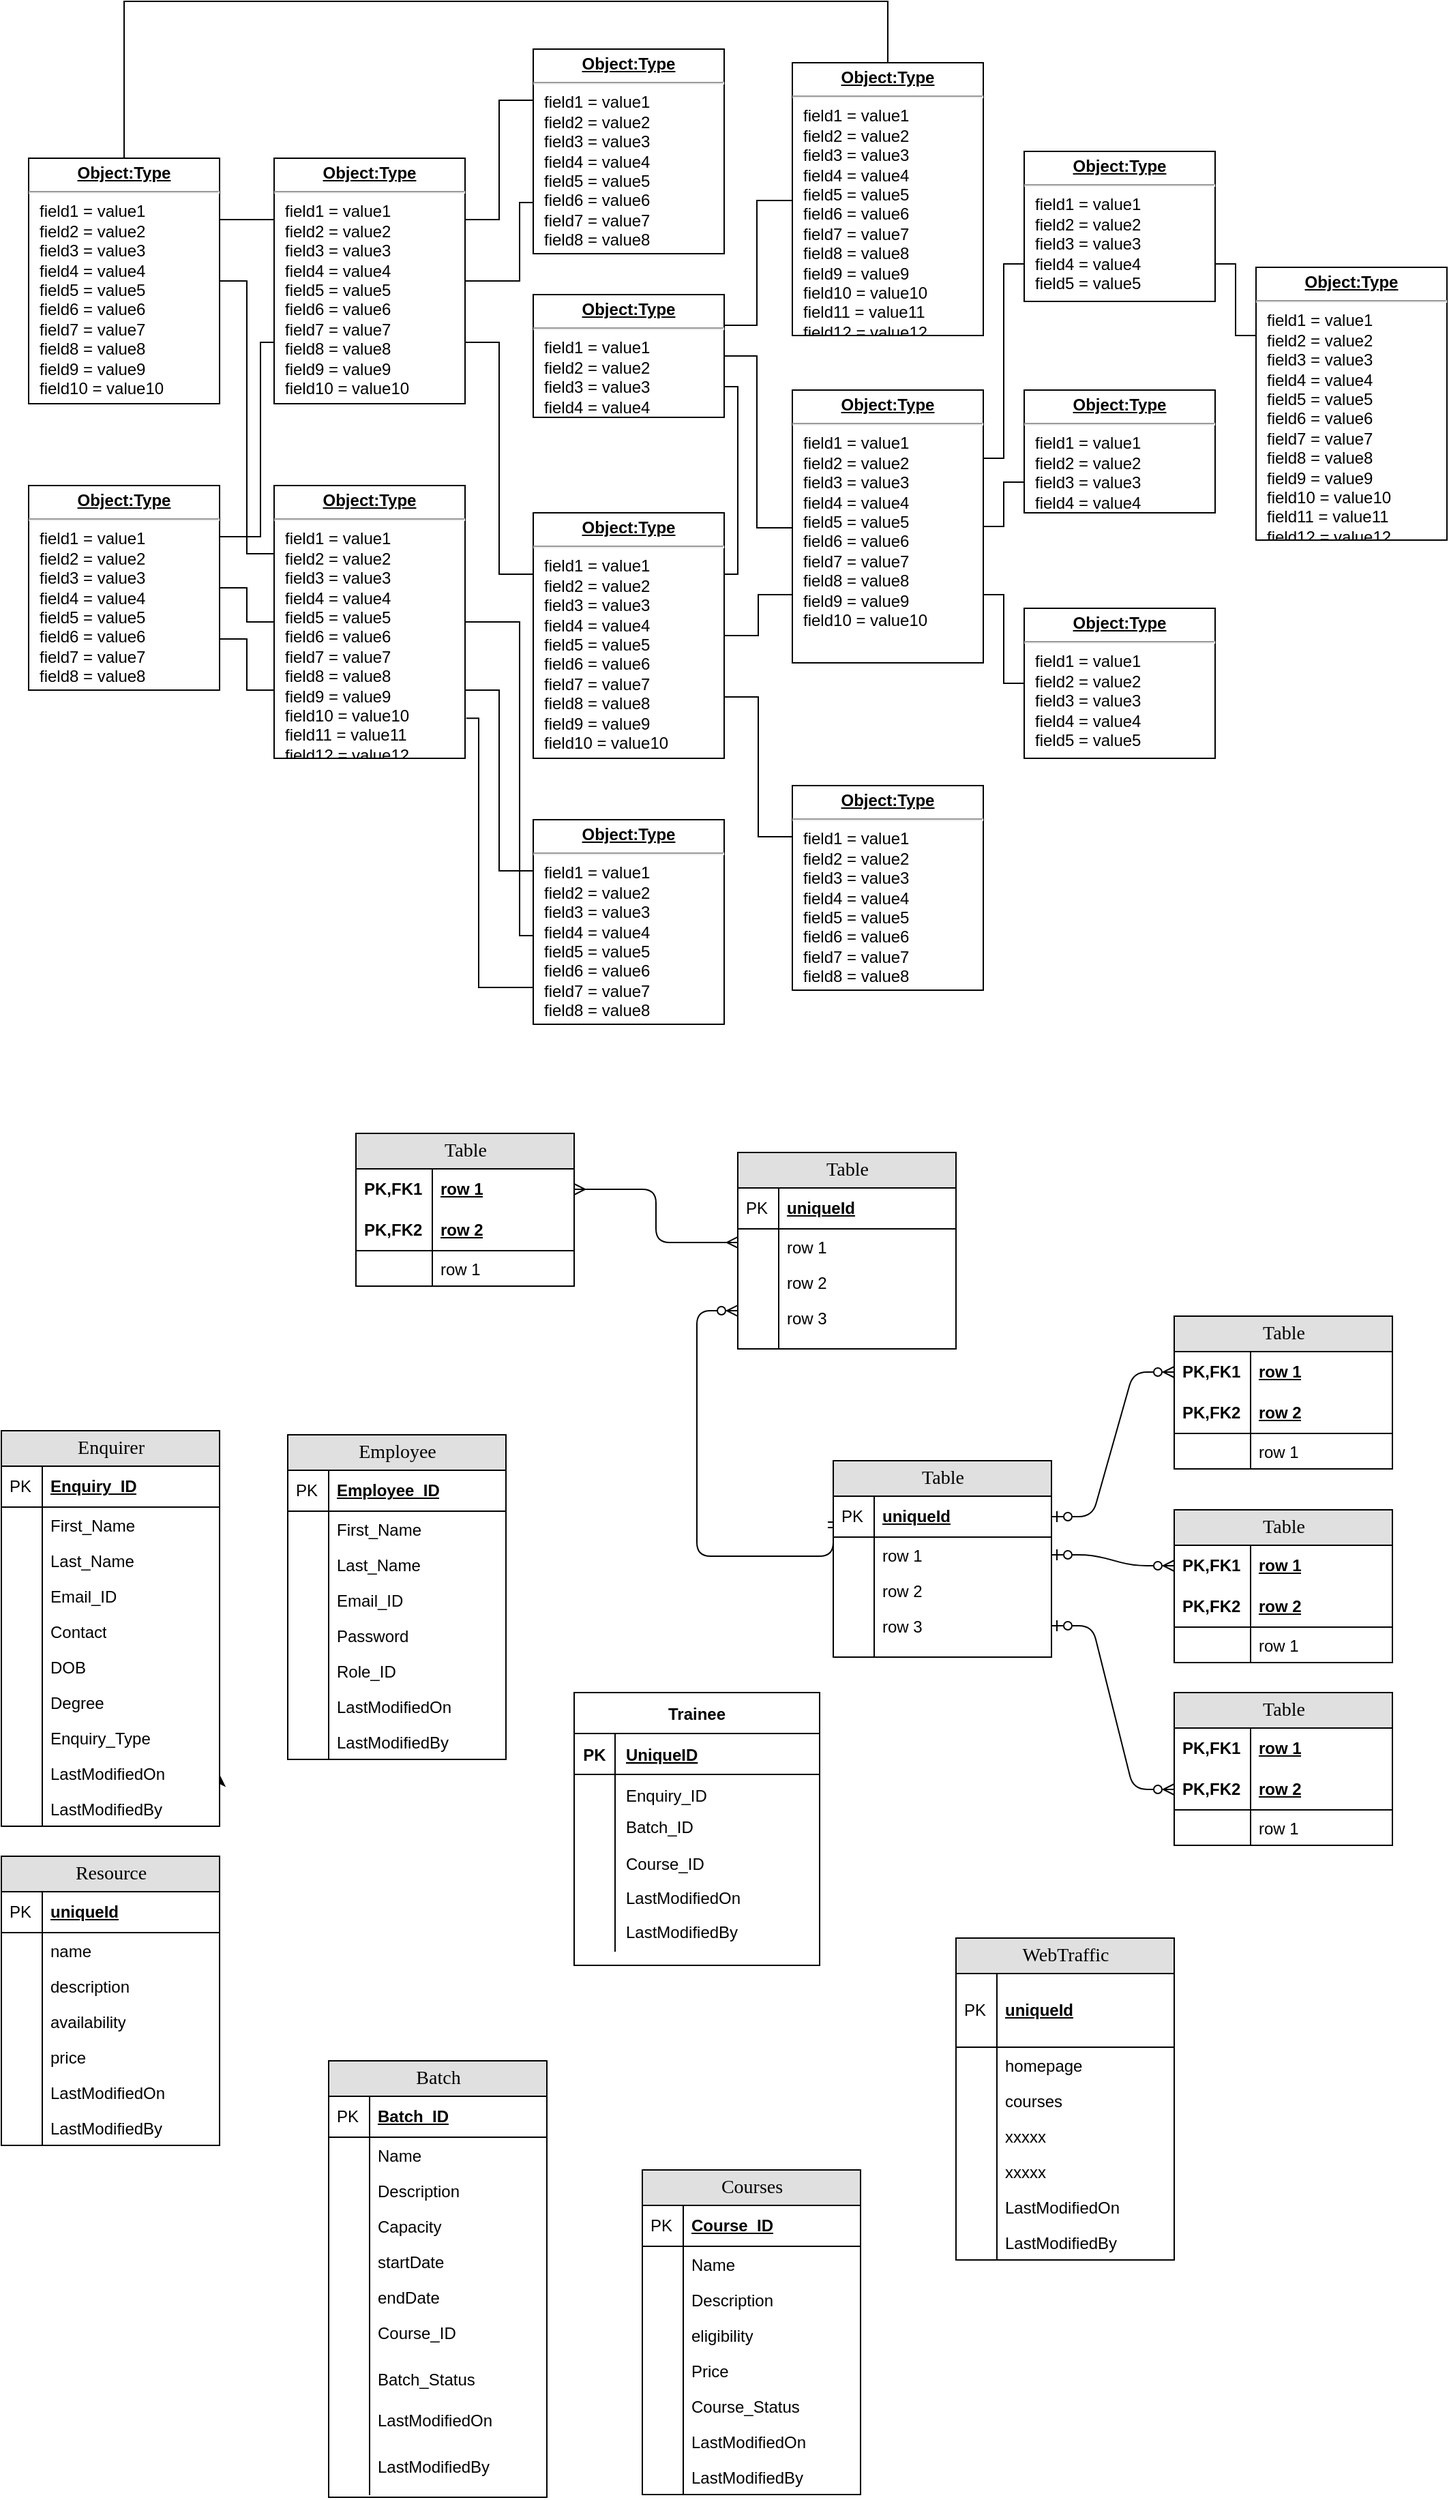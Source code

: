 <mxfile version="13.6.9" type="github">
  <diagram name="Page-1" id="a7904f86-f2b4-8e86-fa97-74104820619b">
    <mxGraphModel dx="1108" dy="450" grid="1" gridSize="10" guides="1" tooltips="1" connect="1" arrows="1" fold="1" page="1" pageScale="1" pageWidth="1100" pageHeight="850" background="#ffffff" math="0" shadow="0">
      <root>
        <mxCell id="0" />
        <mxCell id="1" parent="0" />
        <mxCell id="24794b860abc3c2d-30" style="edgeStyle=orthogonalEdgeStyle;rounded=0;html=1;labelBackgroundColor=none;endArrow=none;endFill=0;endSize=8;fontFamily=Verdana;fontSize=12;align=left;" parent="1" source="24794b860abc3c2d-1" target="24794b860abc3c2d-23" edge="1">
          <mxGeometry relative="1" as="geometry">
            <Array as="points">
              <mxPoint x="110" y="90" />
              <mxPoint x="670" y="90" />
            </Array>
          </mxGeometry>
        </mxCell>
        <mxCell id="24794b860abc3c2d-36" style="edgeStyle=orthogonalEdgeStyle;rounded=0;html=1;exitX=1;exitY=0.5;entryX=0;entryY=0.25;labelBackgroundColor=none;endArrow=none;endFill=0;endSize=8;fontFamily=Verdana;fontSize=12;align=left;" parent="1" source="24794b860abc3c2d-1" target="24794b860abc3c2d-18" edge="1">
          <mxGeometry relative="1" as="geometry" />
        </mxCell>
        <mxCell id="24794b860abc3c2d-1" value="&lt;p style=&quot;margin: 0px ; margin-top: 4px ; text-align: center ; text-decoration: underline&quot;&gt;&lt;b&gt;Object:Type&lt;/b&gt;&lt;/p&gt;&lt;hr&gt;&lt;p style=&quot;margin: 0px ; margin-left: 8px&quot;&gt;field1 = value1&lt;br&gt;field2 = value2&lt;br&gt;field3 = value3&lt;/p&gt;&lt;p style=&quot;margin: 0px ; margin-left: 8px&quot;&gt;field4 = value4&lt;br&gt;&lt;/p&gt;&lt;p style=&quot;margin: 0px ; margin-left: 8px&quot;&gt;field5 = value5&lt;br&gt;&lt;/p&gt;&lt;p style=&quot;margin: 0px ; margin-left: 8px&quot;&gt;field6 = value6&lt;br&gt;&lt;/p&gt;&lt;p style=&quot;margin: 0px ; margin-left: 8px&quot;&gt;field7 = value7&lt;br&gt;&lt;/p&gt;&lt;p style=&quot;margin: 0px ; margin-left: 8px&quot;&gt;field8 = value8&lt;br&gt;&lt;/p&gt;&lt;p style=&quot;margin: 0px ; margin-left: 8px&quot;&gt;field9 = value9&lt;br&gt;&lt;/p&gt;&lt;p style=&quot;margin: 0px ; margin-left: 8px&quot;&gt;field10 = value10&lt;/p&gt;" style="verticalAlign=top;align=left;overflow=fill;fontSize=12;fontFamily=Helvetica;html=1;rounded=0;shadow=0;comic=0;labelBackgroundColor=none;strokeWidth=1" parent="1" vertex="1">
          <mxGeometry x="40" y="205" width="140" height="180" as="geometry" />
        </mxCell>
        <mxCell id="24794b860abc3c2d-39" style="edgeStyle=orthogonalEdgeStyle;rounded=0;html=1;exitX=1;exitY=0.25;entryX=0;entryY=0.75;labelBackgroundColor=none;endArrow=none;endFill=0;endSize=8;fontFamily=Verdana;fontSize=12;align=left;" parent="1" source="24794b860abc3c2d-16" target="24794b860abc3c2d-17" edge="1">
          <mxGeometry relative="1" as="geometry">
            <Array as="points">
              <mxPoint x="210" y="483" />
              <mxPoint x="210" y="340" />
            </Array>
          </mxGeometry>
        </mxCell>
        <mxCell id="24794b860abc3c2d-16" value="&lt;p style=&quot;margin: 0px ; margin-top: 4px ; text-align: center ; text-decoration: underline&quot;&gt;&lt;b&gt;Object:Type&lt;/b&gt;&lt;/p&gt;&lt;hr&gt;&lt;p style=&quot;margin: 0px ; margin-left: 8px&quot;&gt;field1 = value1&lt;br&gt;field2 = value2&lt;br&gt;field3 = value3&lt;/p&gt;&lt;p style=&quot;margin: 0px ; margin-left: 8px&quot;&gt;field4 = value4&lt;br&gt;&lt;/p&gt;&lt;p style=&quot;margin: 0px ; margin-left: 8px&quot;&gt;field5 = value5&lt;br&gt;&lt;/p&gt;&lt;p style=&quot;margin: 0px ; margin-left: 8px&quot;&gt;field6 = value6&lt;br&gt;&lt;/p&gt;&lt;p style=&quot;margin: 0px ; margin-left: 8px&quot;&gt;field7 = value7&lt;br&gt;&lt;/p&gt;&lt;p style=&quot;margin: 0px ; margin-left: 8px&quot;&gt;field8 = value8&lt;/p&gt;" style="verticalAlign=top;align=left;overflow=fill;fontSize=12;fontFamily=Helvetica;html=1;rounded=0;shadow=0;comic=0;labelBackgroundColor=none;strokeWidth=1" parent="1" vertex="1">
          <mxGeometry x="40" y="445" width="140" height="150" as="geometry" />
        </mxCell>
        <mxCell id="24794b860abc3c2d-40" style="edgeStyle=orthogonalEdgeStyle;rounded=0;html=1;exitX=0;exitY=0.25;entryX=1;entryY=0.25;labelBackgroundColor=none;endArrow=none;endFill=0;endSize=8;fontFamily=Verdana;fontSize=12;align=left;" parent="1" source="24794b860abc3c2d-17" target="24794b860abc3c2d-1" edge="1">
          <mxGeometry relative="1" as="geometry" />
        </mxCell>
        <mxCell id="24794b860abc3c2d-41" style="edgeStyle=orthogonalEdgeStyle;rounded=0;html=1;exitX=1;exitY=0.25;entryX=0;entryY=0.25;labelBackgroundColor=none;endArrow=none;endFill=0;endSize=8;fontFamily=Verdana;fontSize=12;align=left;" parent="1" source="24794b860abc3c2d-17" target="24794b860abc3c2d-19" edge="1">
          <mxGeometry relative="1" as="geometry" />
        </mxCell>
        <mxCell id="24794b860abc3c2d-17" value="&lt;p style=&quot;margin: 0px ; margin-top: 4px ; text-align: center ; text-decoration: underline&quot;&gt;&lt;b&gt;Object:Type&lt;/b&gt;&lt;/p&gt;&lt;hr&gt;&lt;p style=&quot;margin: 0px ; margin-left: 8px&quot;&gt;field1 = value1&lt;br&gt;field2 = value2&lt;br&gt;field3 = value3&lt;/p&gt;&lt;p style=&quot;margin: 0px ; margin-left: 8px&quot;&gt;field4 = value4&lt;br&gt;&lt;/p&gt;&lt;p style=&quot;margin: 0px ; margin-left: 8px&quot;&gt;field5 = value5&lt;br&gt;&lt;/p&gt;&lt;p style=&quot;margin: 0px ; margin-left: 8px&quot;&gt;field6 = value6&lt;br&gt;&lt;/p&gt;&lt;p style=&quot;margin: 0px ; margin-left: 8px&quot;&gt;field7 = value7&lt;br&gt;&lt;/p&gt;&lt;p style=&quot;margin: 0px ; margin-left: 8px&quot;&gt;field8 = value8&lt;br&gt;&lt;/p&gt;&lt;p style=&quot;margin: 0px ; margin-left: 8px&quot;&gt;field9 = value9&lt;br&gt;&lt;/p&gt;&lt;p style=&quot;margin: 0px ; margin-left: 8px&quot;&gt;field10 = value10&lt;/p&gt;" style="verticalAlign=top;align=left;overflow=fill;fontSize=12;fontFamily=Helvetica;html=1;rounded=0;shadow=0;comic=0;labelBackgroundColor=none;strokeWidth=1" parent="1" vertex="1">
          <mxGeometry x="220" y="205" width="140" height="180" as="geometry" />
        </mxCell>
        <mxCell id="24794b860abc3c2d-37" style="edgeStyle=orthogonalEdgeStyle;rounded=0;html=1;exitX=0;exitY=0.75;entryX=1;entryY=0.75;labelBackgroundColor=none;endArrow=none;endFill=0;endSize=8;fontFamily=Verdana;fontSize=12;align=left;" parent="1" source="24794b860abc3c2d-18" target="24794b860abc3c2d-16" edge="1">
          <mxGeometry relative="1" as="geometry" />
        </mxCell>
        <mxCell id="24794b860abc3c2d-38" style="edgeStyle=orthogonalEdgeStyle;rounded=0;html=1;exitX=0;exitY=0.5;entryX=1;entryY=0.5;labelBackgroundColor=none;endArrow=none;endFill=0;endSize=8;fontFamily=Verdana;fontSize=12;align=left;" parent="1" source="24794b860abc3c2d-18" target="24794b860abc3c2d-16" edge="1">
          <mxGeometry relative="1" as="geometry" />
        </mxCell>
        <mxCell id="24794b860abc3c2d-18" value="&lt;p style=&quot;margin: 0px ; margin-top: 4px ; text-align: center ; text-decoration: underline&quot;&gt;&lt;b&gt;Object:Type&lt;/b&gt;&lt;/p&gt;&lt;hr&gt;&lt;p style=&quot;margin: 0px ; margin-left: 8px&quot;&gt;field1 = value1&lt;br&gt;field2 = value2&lt;br&gt;field3 = value3&lt;/p&gt;&lt;p style=&quot;margin: 0px ; margin-left: 8px&quot;&gt;field4 = value4&lt;br&gt;&lt;/p&gt;&lt;p style=&quot;margin: 0px ; margin-left: 8px&quot;&gt;field5 = value5&lt;br&gt;&lt;/p&gt;&lt;p style=&quot;margin: 0px ; margin-left: 8px&quot;&gt;field6 = value6&lt;br&gt;&lt;/p&gt;&lt;p style=&quot;margin: 0px ; margin-left: 8px&quot;&gt;field7 = value7&lt;br&gt;&lt;/p&gt;&lt;p style=&quot;margin: 0px ; margin-left: 8px&quot;&gt;field8 = value8&lt;br&gt;&lt;/p&gt;&lt;p style=&quot;margin: 0px ; margin-left: 8px&quot;&gt;field9 = value9&lt;br&gt;&lt;/p&gt;&lt;p style=&quot;margin: 0px ; margin-left: 8px&quot;&gt;field10 = value10&lt;br&gt;&lt;/p&gt;&lt;p style=&quot;margin: 0px ; margin-left: 8px&quot;&gt;field11 = value11&lt;br&gt;&lt;/p&gt;&lt;p style=&quot;margin: 0px ; margin-left: 8px&quot;&gt;field12 = value12&lt;/p&gt;" style="verticalAlign=top;align=left;overflow=fill;fontSize=12;fontFamily=Helvetica;html=1;rounded=0;shadow=0;comic=0;labelBackgroundColor=none;strokeWidth=1" parent="1" vertex="1">
          <mxGeometry x="220" y="445" width="140" height="200" as="geometry" />
        </mxCell>
        <mxCell id="24794b860abc3c2d-42" style="edgeStyle=orthogonalEdgeStyle;rounded=0;html=1;exitX=0;exitY=0.75;entryX=1;entryY=0.5;labelBackgroundColor=none;endArrow=none;endFill=0;endSize=8;fontFamily=Verdana;fontSize=12;align=left;" parent="1" source="24794b860abc3c2d-19" target="24794b860abc3c2d-17" edge="1">
          <mxGeometry relative="1" as="geometry">
            <Array as="points">
              <mxPoint x="400" y="238" />
              <mxPoint x="400" y="295" />
            </Array>
          </mxGeometry>
        </mxCell>
        <mxCell id="24794b860abc3c2d-19" value="&lt;p style=&quot;margin: 0px ; margin-top: 4px ; text-align: center ; text-decoration: underline&quot;&gt;&lt;b&gt;Object:Type&lt;/b&gt;&lt;/p&gt;&lt;hr&gt;&lt;p style=&quot;margin: 0px ; margin-left: 8px&quot;&gt;field1 = value1&lt;br&gt;field2 = value2&lt;br&gt;field3 = value3&lt;/p&gt;&lt;p style=&quot;margin: 0px ; margin-left: 8px&quot;&gt;field4 = value4&lt;br&gt;&lt;/p&gt;&lt;p style=&quot;margin: 0px ; margin-left: 8px&quot;&gt;field5 = value5&lt;br&gt;&lt;/p&gt;&lt;p style=&quot;margin: 0px ; margin-left: 8px&quot;&gt;field6 = value6&lt;br&gt;&lt;/p&gt;&lt;p style=&quot;margin: 0px ; margin-left: 8px&quot;&gt;field7 = value7&lt;br&gt;&lt;/p&gt;&lt;p style=&quot;margin: 0px ; margin-left: 8px&quot;&gt;field8 = value8&lt;/p&gt;" style="verticalAlign=top;align=left;overflow=fill;fontSize=12;fontFamily=Helvetica;html=1;rounded=0;shadow=0;comic=0;labelBackgroundColor=none;strokeWidth=1" parent="1" vertex="1">
          <mxGeometry x="410" y="125" width="140" height="150" as="geometry" />
        </mxCell>
        <mxCell id="24794b860abc3c2d-32" style="edgeStyle=orthogonalEdgeStyle;rounded=0;html=1;labelBackgroundColor=none;endArrow=none;endFill=0;endSize=8;fontFamily=Verdana;fontSize=12;align=left;exitX=1;exitY=0.5;" parent="1" source="24794b860abc3c2d-20" target="24794b860abc3c2d-24" edge="1">
          <mxGeometry relative="1" as="geometry">
            <Array as="points">
              <mxPoint x="574" y="350" />
              <mxPoint x="574" y="476" />
            </Array>
          </mxGeometry>
        </mxCell>
        <mxCell id="24794b860abc3c2d-20" value="&lt;p style=&quot;margin: 0px ; margin-top: 4px ; text-align: center ; text-decoration: underline&quot;&gt;&lt;b&gt;Object:Type&lt;/b&gt;&lt;/p&gt;&lt;hr&gt;&lt;p style=&quot;margin: 0px ; margin-left: 8px&quot;&gt;field1 = value1&lt;br&gt;field2 = value2&lt;br&gt;field3 = value3&lt;/p&gt;&lt;p style=&quot;margin: 0px ; margin-left: 8px&quot;&gt;field4 = value4&lt;/p&gt;" style="verticalAlign=top;align=left;overflow=fill;fontSize=12;fontFamily=Helvetica;html=1;rounded=0;shadow=0;comic=0;labelBackgroundColor=none;strokeWidth=1" parent="1" vertex="1">
          <mxGeometry x="410" y="305" width="140" height="90" as="geometry" />
        </mxCell>
        <mxCell id="24794b860abc3c2d-33" style="edgeStyle=orthogonalEdgeStyle;rounded=0;html=1;exitX=1;exitY=0.5;entryX=0;entryY=0.75;labelBackgroundColor=none;endArrow=none;endFill=0;endSize=8;fontFamily=Verdana;fontSize=12;align=left;" parent="1" source="24794b860abc3c2d-21" target="24794b860abc3c2d-24" edge="1">
          <mxGeometry relative="1" as="geometry">
            <Array as="points">
              <mxPoint x="575" y="555" />
              <mxPoint x="575" y="525" />
            </Array>
          </mxGeometry>
        </mxCell>
        <mxCell id="24794b860abc3c2d-35" style="edgeStyle=orthogonalEdgeStyle;rounded=0;html=1;exitX=1;exitY=0.25;entryX=1;entryY=0.75;labelBackgroundColor=none;endArrow=none;endFill=0;endSize=8;fontFamily=Verdana;fontSize=12;align=left;" parent="1" source="24794b860abc3c2d-21" target="24794b860abc3c2d-20" edge="1">
          <mxGeometry relative="1" as="geometry" />
        </mxCell>
        <mxCell id="24794b860abc3c2d-48" style="edgeStyle=orthogonalEdgeStyle;rounded=0;html=1;exitX=0;exitY=0.25;entryX=1;entryY=0.75;labelBackgroundColor=none;endArrow=none;endFill=0;endSize=8;fontFamily=Verdana;fontSize=12;align=left;" parent="1" source="24794b860abc3c2d-21" target="24794b860abc3c2d-17" edge="1">
          <mxGeometry relative="1" as="geometry" />
        </mxCell>
        <mxCell id="24794b860abc3c2d-21" value="&lt;p style=&quot;margin: 0px ; margin-top: 4px ; text-align: center ; text-decoration: underline&quot;&gt;&lt;b&gt;Object:Type&lt;/b&gt;&lt;/p&gt;&lt;hr&gt;&lt;p style=&quot;margin: 0px ; margin-left: 8px&quot;&gt;field1 = value1&lt;br&gt;field2 = value2&lt;br&gt;field3 = value3&lt;/p&gt;&lt;p style=&quot;margin: 0px ; margin-left: 8px&quot;&gt;field4 = value4&lt;br&gt;&lt;/p&gt;&lt;p style=&quot;margin: 0px ; margin-left: 8px&quot;&gt;field5 = value5&lt;br&gt;&lt;/p&gt;&lt;p style=&quot;margin: 0px ; margin-left: 8px&quot;&gt;field6 = value6&lt;br&gt;&lt;/p&gt;&lt;p style=&quot;margin: 0px ; margin-left: 8px&quot;&gt;field7 = value7&lt;br&gt;&lt;/p&gt;&lt;p style=&quot;margin: 0px ; margin-left: 8px&quot;&gt;field8 = value8&lt;br&gt;&lt;/p&gt;&lt;p style=&quot;margin: 0px ; margin-left: 8px&quot;&gt;field9 = value9&lt;br&gt;&lt;/p&gt;&lt;p style=&quot;margin: 0px ; margin-left: 8px&quot;&gt;field10 = value10&lt;/p&gt;" style="verticalAlign=top;align=left;overflow=fill;fontSize=12;fontFamily=Helvetica;html=1;rounded=0;shadow=0;comic=0;labelBackgroundColor=none;strokeWidth=1" parent="1" vertex="1">
          <mxGeometry x="410" y="465" width="140" height="180" as="geometry" />
        </mxCell>
        <mxCell id="24794b860abc3c2d-47" style="edgeStyle=orthogonalEdgeStyle;rounded=0;html=1;exitX=0;exitY=0.25;entryX=1;entryY=0.75;labelBackgroundColor=none;endArrow=none;endFill=0;endSize=8;fontFamily=Verdana;fontSize=12;align=left;" parent="1" source="24794b860abc3c2d-22" target="24794b860abc3c2d-18" edge="1">
          <mxGeometry relative="1" as="geometry" />
        </mxCell>
        <mxCell id="24794b860abc3c2d-50" style="edgeStyle=orthogonalEdgeStyle;rounded=0;html=1;exitX=0;exitY=0.75;entryX=1.006;entryY=0.853;entryPerimeter=0;labelBackgroundColor=none;endArrow=none;endFill=0;endSize=8;fontFamily=Verdana;fontSize=12;align=left;" parent="1" source="24794b860abc3c2d-22" target="24794b860abc3c2d-18" edge="1">
          <mxGeometry relative="1" as="geometry">
            <Array as="points">
              <mxPoint x="370" y="813" />
              <mxPoint x="370" y="615" />
            </Array>
          </mxGeometry>
        </mxCell>
        <mxCell id="24794b860abc3c2d-51" style="edgeStyle=orthogonalEdgeStyle;rounded=0;html=1;exitX=0;exitY=0.5;entryX=1;entryY=0.5;labelBackgroundColor=none;endArrow=none;endFill=0;endSize=8;fontFamily=Verdana;fontSize=12;align=left;" parent="1" source="24794b860abc3c2d-22" target="24794b860abc3c2d-18" edge="1">
          <mxGeometry relative="1" as="geometry">
            <Array as="points">
              <mxPoint x="400" y="775" />
              <mxPoint x="400" y="545" />
            </Array>
          </mxGeometry>
        </mxCell>
        <mxCell id="24794b860abc3c2d-22" value="&lt;p style=&quot;margin: 0px ; margin-top: 4px ; text-align: center ; text-decoration: underline&quot;&gt;&lt;b&gt;Object:Type&lt;/b&gt;&lt;/p&gt;&lt;hr&gt;&lt;p style=&quot;margin: 0px ; margin-left: 8px&quot;&gt;field1 = value1&lt;br&gt;field2 = value2&lt;br&gt;field3 = value3&lt;/p&gt;&lt;p style=&quot;margin: 0px ; margin-left: 8px&quot;&gt;field4 = value4&lt;br&gt;&lt;/p&gt;&lt;p style=&quot;margin: 0px ; margin-left: 8px&quot;&gt;field5 = value5&lt;br&gt;&lt;/p&gt;&lt;p style=&quot;margin: 0px ; margin-left: 8px&quot;&gt;field6 = value6&lt;br&gt;&lt;/p&gt;&lt;p style=&quot;margin: 0px ; margin-left: 8px&quot;&gt;field7 = value7&lt;br&gt;&lt;/p&gt;&lt;p style=&quot;margin: 0px ; margin-left: 8px&quot;&gt;field8 = value8&lt;/p&gt;" style="verticalAlign=top;align=left;overflow=fill;fontSize=12;fontFamily=Helvetica;html=1;rounded=0;shadow=0;comic=0;labelBackgroundColor=none;strokeWidth=1" parent="1" vertex="1">
          <mxGeometry x="410" y="690" width="140" height="150" as="geometry" />
        </mxCell>
        <mxCell id="24794b860abc3c2d-31" style="edgeStyle=orthogonalEdgeStyle;rounded=0;html=1;labelBackgroundColor=none;endArrow=none;endFill=0;endSize=8;fontFamily=Verdana;fontSize=12;align=left;entryX=1;entryY=0.25;" parent="1" source="24794b860abc3c2d-23" target="24794b860abc3c2d-20" edge="1">
          <mxGeometry relative="1" as="geometry">
            <Array as="points">
              <mxPoint x="574" y="236" />
              <mxPoint x="574" y="327" />
            </Array>
          </mxGeometry>
        </mxCell>
        <mxCell id="24794b860abc3c2d-23" value="&lt;p style=&quot;margin: 0px ; margin-top: 4px ; text-align: center ; text-decoration: underline&quot;&gt;&lt;b&gt;Object:Type&lt;/b&gt;&lt;/p&gt;&lt;hr&gt;&lt;p style=&quot;margin: 0px ; margin-left: 8px&quot;&gt;field1 = value1&lt;br&gt;field2 = value2&lt;br&gt;field3 = value3&lt;/p&gt;&lt;p style=&quot;margin: 0px ; margin-left: 8px&quot;&gt;field4 = value4&lt;br&gt;&lt;/p&gt;&lt;p style=&quot;margin: 0px ; margin-left: 8px&quot;&gt;field5 = value5&lt;br&gt;&lt;/p&gt;&lt;p style=&quot;margin: 0px ; margin-left: 8px&quot;&gt;field6 = value6&lt;br&gt;&lt;/p&gt;&lt;p style=&quot;margin: 0px ; margin-left: 8px&quot;&gt;field7 = value7&lt;br&gt;&lt;/p&gt;&lt;p style=&quot;margin: 0px ; margin-left: 8px&quot;&gt;field8 = value8&lt;br&gt;&lt;/p&gt;&lt;p style=&quot;margin: 0px ; margin-left: 8px&quot;&gt;field9 = value9&lt;br&gt;&lt;/p&gt;&lt;p style=&quot;margin: 0px ; margin-left: 8px&quot;&gt;field10 = value10&lt;br&gt;&lt;/p&gt;&lt;p style=&quot;margin: 0px ; margin-left: 8px&quot;&gt;field11 = value11&lt;br&gt;&lt;/p&gt;&lt;p style=&quot;margin: 0px ; margin-left: 8px&quot;&gt;field12 = value12&lt;/p&gt;" style="verticalAlign=top;align=left;overflow=fill;fontSize=12;fontFamily=Helvetica;html=1;rounded=0;shadow=0;comic=0;labelBackgroundColor=none;strokeWidth=1" parent="1" vertex="1">
          <mxGeometry x="600" y="135" width="140" height="200" as="geometry" />
        </mxCell>
        <mxCell id="24794b860abc3c2d-44" style="edgeStyle=orthogonalEdgeStyle;rounded=0;html=1;exitX=1;exitY=0.25;entryX=0;entryY=0.75;labelBackgroundColor=none;endArrow=none;endFill=0;endSize=8;fontFamily=Verdana;fontSize=12;align=left;" parent="1" source="24794b860abc3c2d-24" target="24794b860abc3c2d-26" edge="1">
          <mxGeometry relative="1" as="geometry" />
        </mxCell>
        <mxCell id="24794b860abc3c2d-45" style="edgeStyle=orthogonalEdgeStyle;rounded=0;html=1;exitX=1;exitY=0.5;entryX=0;entryY=0.75;labelBackgroundColor=none;endArrow=none;endFill=0;endSize=8;fontFamily=Verdana;fontSize=12;align=left;" parent="1" source="24794b860abc3c2d-24" target="24794b860abc3c2d-27" edge="1">
          <mxGeometry relative="1" as="geometry" />
        </mxCell>
        <mxCell id="24794b860abc3c2d-46" style="edgeStyle=orthogonalEdgeStyle;rounded=0;html=1;exitX=1;exitY=0.75;entryX=0;entryY=0.5;labelBackgroundColor=none;endArrow=none;endFill=0;endSize=8;fontFamily=Verdana;fontSize=12;align=left;" parent="1" source="24794b860abc3c2d-24" target="24794b860abc3c2d-28" edge="1">
          <mxGeometry relative="1" as="geometry" />
        </mxCell>
        <mxCell id="24794b860abc3c2d-24" value="&lt;p style=&quot;margin: 0px ; margin-top: 4px ; text-align: center ; text-decoration: underline&quot;&gt;&lt;b&gt;Object:Type&lt;/b&gt;&lt;/p&gt;&lt;hr&gt;&lt;p style=&quot;margin: 0px ; margin-left: 8px&quot;&gt;field1 = value1&lt;br&gt;field2 = value2&lt;br&gt;field3 = value3&lt;/p&gt;&lt;p style=&quot;margin: 0px ; margin-left: 8px&quot;&gt;field4 = value4&lt;br&gt;&lt;/p&gt;&lt;p style=&quot;margin: 0px ; margin-left: 8px&quot;&gt;field5 = value5&lt;br&gt;&lt;/p&gt;&lt;p style=&quot;margin: 0px ; margin-left: 8px&quot;&gt;field6 = value6&lt;br&gt;&lt;/p&gt;&lt;p style=&quot;margin: 0px ; margin-left: 8px&quot;&gt;field7 = value7&lt;br&gt;&lt;/p&gt;&lt;p style=&quot;margin: 0px ; margin-left: 8px&quot;&gt;field8 = value8&lt;br&gt;&lt;/p&gt;&lt;p style=&quot;margin: 0px ; margin-left: 8px&quot;&gt;field9 = value9&lt;br&gt;&lt;/p&gt;&lt;p style=&quot;margin: 0px ; margin-left: 8px&quot;&gt;field10 = value10&lt;/p&gt;" style="verticalAlign=top;align=left;overflow=fill;fontSize=12;fontFamily=Helvetica;html=1;rounded=0;shadow=0;comic=0;labelBackgroundColor=none;strokeWidth=1" parent="1" vertex="1">
          <mxGeometry x="600" y="375" width="140" height="200" as="geometry" />
        </mxCell>
        <mxCell id="24794b860abc3c2d-49" style="edgeStyle=orthogonalEdgeStyle;rounded=0;html=1;exitX=0;exitY=0.25;entryX=1;entryY=0.75;labelBackgroundColor=none;endArrow=none;endFill=0;endSize=8;fontFamily=Verdana;fontSize=12;align=left;" parent="1" source="24794b860abc3c2d-25" target="24794b860abc3c2d-21" edge="1">
          <mxGeometry relative="1" as="geometry" />
        </mxCell>
        <mxCell id="24794b860abc3c2d-25" value="&lt;p style=&quot;margin: 0px ; margin-top: 4px ; text-align: center ; text-decoration: underline&quot;&gt;&lt;b&gt;Object:Type&lt;/b&gt;&lt;/p&gt;&lt;hr&gt;&lt;p style=&quot;margin: 0px ; margin-left: 8px&quot;&gt;field1 = value1&lt;br&gt;field2 = value2&lt;br&gt;field3 = value3&lt;/p&gt;&lt;p style=&quot;margin: 0px ; margin-left: 8px&quot;&gt;field4 = value4&lt;br&gt;&lt;/p&gt;&lt;p style=&quot;margin: 0px ; margin-left: 8px&quot;&gt;field5 = value5&lt;br&gt;&lt;/p&gt;&lt;p style=&quot;margin: 0px ; margin-left: 8px&quot;&gt;field6 = value6&lt;br&gt;&lt;/p&gt;&lt;p style=&quot;margin: 0px ; margin-left: 8px&quot;&gt;field7 = value7&lt;br&gt;&lt;/p&gt;&lt;p style=&quot;margin: 0px ; margin-left: 8px&quot;&gt;field8 = value8&lt;/p&gt;" style="verticalAlign=top;align=left;overflow=fill;fontSize=12;fontFamily=Helvetica;html=1;rounded=0;shadow=0;comic=0;labelBackgroundColor=none;strokeWidth=1" parent="1" vertex="1">
          <mxGeometry x="600" y="665" width="140" height="150" as="geometry" />
        </mxCell>
        <mxCell id="24794b860abc3c2d-43" style="edgeStyle=orthogonalEdgeStyle;rounded=0;html=1;exitX=1;exitY=0.75;entryX=0;entryY=0.25;labelBackgroundColor=none;endArrow=none;endFill=0;endSize=8;fontFamily=Verdana;fontSize=12;align=left;" parent="1" source="24794b860abc3c2d-26" target="24794b860abc3c2d-29" edge="1">
          <mxGeometry relative="1" as="geometry" />
        </mxCell>
        <mxCell id="24794b860abc3c2d-26" value="&lt;p style=&quot;margin: 0px ; margin-top: 4px ; text-align: center ; text-decoration: underline&quot;&gt;&lt;b&gt;Object:Type&lt;/b&gt;&lt;/p&gt;&lt;hr&gt;&lt;p style=&quot;margin: 0px ; margin-left: 8px&quot;&gt;field1 = value1&lt;br&gt;field2 = value2&lt;br&gt;field3 = value3&lt;/p&gt;&lt;p style=&quot;margin: 0px ; margin-left: 8px&quot;&gt;field4 = value4&lt;br&gt;&lt;/p&gt;&lt;p style=&quot;margin: 0px ; margin-left: 8px&quot;&gt;field5 = value5&lt;/p&gt;" style="verticalAlign=top;align=left;overflow=fill;fontSize=12;fontFamily=Helvetica;html=1;rounded=0;shadow=0;comic=0;labelBackgroundColor=none;strokeWidth=1" parent="1" vertex="1">
          <mxGeometry x="770" y="200" width="140" height="110" as="geometry" />
        </mxCell>
        <mxCell id="24794b860abc3c2d-27" value="&lt;p style=&quot;margin: 0px ; margin-top: 4px ; text-align: center ; text-decoration: underline&quot;&gt;&lt;b&gt;Object:Type&lt;/b&gt;&lt;/p&gt;&lt;hr&gt;&lt;p style=&quot;margin: 0px ; margin-left: 8px&quot;&gt;field1 = value1&lt;br&gt;field2 = value2&lt;br&gt;field3 = value3&lt;/p&gt;&lt;p style=&quot;margin: 0px ; margin-left: 8px&quot;&gt;field4 = value4&lt;/p&gt;" style="verticalAlign=top;align=left;overflow=fill;fontSize=12;fontFamily=Helvetica;html=1;rounded=0;shadow=0;comic=0;labelBackgroundColor=none;strokeWidth=1" parent="1" vertex="1">
          <mxGeometry x="770" y="375" width="140" height="90" as="geometry" />
        </mxCell>
        <mxCell id="24794b860abc3c2d-28" value="&lt;p style=&quot;margin: 0px ; margin-top: 4px ; text-align: center ; text-decoration: underline&quot;&gt;&lt;b&gt;Object:Type&lt;/b&gt;&lt;/p&gt;&lt;hr&gt;&lt;p style=&quot;margin: 0px ; margin-left: 8px&quot;&gt;field1 = value1&lt;br&gt;field2 = value2&lt;br&gt;field3 = value3&lt;/p&gt;&lt;p style=&quot;margin: 0px ; margin-left: 8px&quot;&gt;field4 = value4&lt;br&gt;&lt;/p&gt;&lt;p style=&quot;margin: 0px ; margin-left: 8px&quot;&gt;field5 = value5&lt;/p&gt;" style="verticalAlign=top;align=left;overflow=fill;fontSize=12;fontFamily=Helvetica;html=1;rounded=0;shadow=0;comic=0;labelBackgroundColor=none;strokeWidth=1" parent="1" vertex="1">
          <mxGeometry x="770" y="535" width="140" height="110" as="geometry" />
        </mxCell>
        <mxCell id="24794b860abc3c2d-29" value="&lt;p style=&quot;margin: 0px ; margin-top: 4px ; text-align: center ; text-decoration: underline&quot;&gt;&lt;b&gt;Object:Type&lt;/b&gt;&lt;/p&gt;&lt;hr&gt;&lt;p style=&quot;margin: 0px ; margin-left: 8px&quot;&gt;field1 = value1&lt;br&gt;field2 = value2&lt;br&gt;field3 = value3&lt;/p&gt;&lt;p style=&quot;margin: 0px ; margin-left: 8px&quot;&gt;field4 = value4&lt;br&gt;&lt;/p&gt;&lt;p style=&quot;margin: 0px ; margin-left: 8px&quot;&gt;field5 = value5&lt;br&gt;&lt;/p&gt;&lt;p style=&quot;margin: 0px ; margin-left: 8px&quot;&gt;field6 = value6&lt;br&gt;&lt;/p&gt;&lt;p style=&quot;margin: 0px ; margin-left: 8px&quot;&gt;field7 = value7&lt;br&gt;&lt;/p&gt;&lt;p style=&quot;margin: 0px ; margin-left: 8px&quot;&gt;field8 = value8&lt;br&gt;&lt;/p&gt;&lt;p style=&quot;margin: 0px ; margin-left: 8px&quot;&gt;field9 = value9&lt;br&gt;&lt;/p&gt;&lt;p style=&quot;margin: 0px ; margin-left: 8px&quot;&gt;field10 = value10&lt;br&gt;&lt;/p&gt;&lt;p style=&quot;margin: 0px ; margin-left: 8px&quot;&gt;field11 = value11&lt;br&gt;&lt;/p&gt;&lt;p style=&quot;margin: 0px ; margin-left: 8px&quot;&gt;field12 = value12&lt;/p&gt;" style="verticalAlign=top;align=left;overflow=fill;fontSize=12;fontFamily=Helvetica;html=1;rounded=0;shadow=0;comic=0;labelBackgroundColor=none;strokeWidth=1" parent="1" vertex="1">
          <mxGeometry x="940" y="285" width="140" height="200" as="geometry" />
        </mxCell>
        <mxCell id="QbshzU4DQmxqSAbO1JOp-57" value="" style="edgeStyle=orthogonalEdgeStyle;html=1;endArrow=ERmany;startArrow=ERmany;labelBackgroundColor=none;fontFamily=Verdana;fontSize=14;entryX=1;entryY=0.5;exitX=0;exitY=0.383;exitPerimeter=0;" parent="1" source="QbshzU4DQmxqSAbO1JOp-11" target="QbshzU4DQmxqSAbO1JOp-2" edge="1">
          <mxGeometry width="100" height="100" relative="1" as="geometry">
            <mxPoint x="550" y="1000" as="sourcePoint" />
            <mxPoint x="570" y="1090" as="targetPoint" />
            <Array as="points">
              <mxPoint x="500" y="1000" />
              <mxPoint x="500" y="961" />
            </Array>
          </mxGeometry>
        </mxCell>
        <mxCell id="QbshzU4DQmxqSAbO1JOp-58" value="" style="edgeStyle=orthogonalEdgeStyle;html=1;endArrow=ERzeroToMany;startArrow=ERmandOne;labelBackgroundColor=none;fontFamily=Verdana;fontSize=14;entryX=0;entryY=0.308;entryPerimeter=0;exitX=0;exitY=0.5;" parent="1" source="QbshzU4DQmxqSAbO1JOp-31" target="QbshzU4DQmxqSAbO1JOp-15" edge="1">
          <mxGeometry width="100" height="100" relative="1" as="geometry">
            <mxPoint x="460" y="1200" as="sourcePoint" />
            <mxPoint x="560" y="1100" as="targetPoint" />
            <Array as="points">
              <mxPoint x="530" y="1230" />
              <mxPoint x="530" y="1050" />
            </Array>
          </mxGeometry>
        </mxCell>
        <mxCell id="QbshzU4DQmxqSAbO1JOp-60" value="" style="edgeStyle=entityRelationEdgeStyle;html=1;endArrow=ERzeroToMany;startArrow=ERzeroToOne;labelBackgroundColor=none;fontFamily=Verdana;fontSize=14;entryX=0;entryY=0.5;exitX=1;exitY=0.5;" parent="1" source="QbshzU4DQmxqSAbO1JOp-31" target="QbshzU4DQmxqSAbO1JOp-42" edge="1">
          <mxGeometry width="100" height="100" relative="1" as="geometry">
            <mxPoint x="840" y="1380" as="sourcePoint" />
            <mxPoint x="940" y="1280" as="targetPoint" />
          </mxGeometry>
        </mxCell>
        <mxCell id="QbshzU4DQmxqSAbO1JOp-75" value="" style="edgeStyle=entityRelationEdgeStyle;html=1;endArrow=ERzeroToMany;startArrow=ERzeroToOne;labelBackgroundColor=none;fontFamily=Verdana;fontSize=14;entryX=0;entryY=0.5;exitX=1;exitY=0.5;" parent="1" source="QbshzU4DQmxqSAbO1JOp-33" target="QbshzU4DQmxqSAbO1JOp-62" edge="1">
          <mxGeometry width="100" height="100" relative="1" as="geometry">
            <mxPoint x="739.765" y="1239.529" as="sourcePoint" />
            <mxPoint x="890.353" y="1105.412" as="targetPoint" />
          </mxGeometry>
        </mxCell>
        <mxCell id="QbshzU4DQmxqSAbO1JOp-76" value="" style="edgeStyle=entityRelationEdgeStyle;html=1;endArrow=ERzeroToMany;startArrow=ERzeroToOne;labelBackgroundColor=none;fontFamily=Verdana;fontSize=14;entryX=0;entryY=0.5;exitX=1;exitY=0.5;" parent="1" source="QbshzU4DQmxqSAbO1JOp-37" target="QbshzU4DQmxqSAbO1JOp-71" edge="1">
          <mxGeometry width="100" height="100" relative="1" as="geometry">
            <mxPoint x="749.765" y="1249.529" as="sourcePoint" />
            <mxPoint x="900.353" y="1115.412" as="targetPoint" />
          </mxGeometry>
        </mxCell>
        <mxCell id="QbshzU4DQmxqSAbO1JOp-1" value="Table" style="swimlane;html=1;fontStyle=0;childLayout=stackLayout;horizontal=1;startSize=26;fillColor=#e0e0e0;horizontalStack=0;resizeParent=1;resizeLast=0;collapsible=1;marginBottom=0;swimlaneFillColor=#ffffff;align=center;rounded=0;shadow=0;comic=0;labelBackgroundColor=none;strokeWidth=1;fontFamily=Verdana;fontSize=14" parent="1" vertex="1">
          <mxGeometry x="280" y="920" width="160" height="112" as="geometry" />
        </mxCell>
        <mxCell id="QbshzU4DQmxqSAbO1JOp-2" value="row 1" style="shape=partialRectangle;top=0;left=0;right=0;bottom=0;html=1;align=left;verticalAlign=middle;fillColor=none;spacingLeft=60;spacingRight=4;whiteSpace=wrap;overflow=hidden;rotatable=0;points=[[0,0.5],[1,0.5]];portConstraint=eastwest;dropTarget=0;fontStyle=5;" parent="QbshzU4DQmxqSAbO1JOp-1" vertex="1">
          <mxGeometry y="26" width="160" height="30" as="geometry" />
        </mxCell>
        <mxCell id="QbshzU4DQmxqSAbO1JOp-3" value="PK,FK1" style="shape=partialRectangle;fontStyle=1;top=0;left=0;bottom=0;html=1;fillColor=none;align=left;verticalAlign=middle;spacingLeft=4;spacingRight=4;whiteSpace=wrap;overflow=hidden;rotatable=0;points=[];portConstraint=eastwest;part=1;" parent="QbshzU4DQmxqSAbO1JOp-2" vertex="1" connectable="0">
          <mxGeometry width="56" height="30" as="geometry" />
        </mxCell>
        <mxCell id="QbshzU4DQmxqSAbO1JOp-4" value="row 2" style="shape=partialRectangle;top=0;left=0;right=0;bottom=1;html=1;align=left;verticalAlign=middle;fillColor=none;spacingLeft=60;spacingRight=4;whiteSpace=wrap;overflow=hidden;rotatable=0;points=[[0,0.5],[1,0.5]];portConstraint=eastwest;dropTarget=0;fontStyle=5;" parent="QbshzU4DQmxqSAbO1JOp-1" vertex="1">
          <mxGeometry y="56" width="160" height="30" as="geometry" />
        </mxCell>
        <mxCell id="QbshzU4DQmxqSAbO1JOp-5" value="PK,FK2" style="shape=partialRectangle;fontStyle=1;top=0;left=0;bottom=0;html=1;fillColor=none;align=left;verticalAlign=middle;spacingLeft=4;spacingRight=4;whiteSpace=wrap;overflow=hidden;rotatable=0;points=[];portConstraint=eastwest;part=1;" parent="QbshzU4DQmxqSAbO1JOp-4" vertex="1" connectable="0">
          <mxGeometry width="56" height="30" as="geometry" />
        </mxCell>
        <mxCell id="QbshzU4DQmxqSAbO1JOp-6" value="row 1" style="shape=partialRectangle;top=0;left=0;right=0;bottom=0;html=1;align=left;verticalAlign=top;fillColor=none;spacingLeft=60;spacingRight=4;whiteSpace=wrap;overflow=hidden;rotatable=0;points=[[0,0.5],[1,0.5]];portConstraint=eastwest;dropTarget=0;" parent="QbshzU4DQmxqSAbO1JOp-1" vertex="1">
          <mxGeometry y="86" width="160" height="26" as="geometry" />
        </mxCell>
        <mxCell id="QbshzU4DQmxqSAbO1JOp-7" value="" style="shape=partialRectangle;top=0;left=0;bottom=0;html=1;fillColor=none;align=left;verticalAlign=top;spacingLeft=4;spacingRight=4;whiteSpace=wrap;overflow=hidden;rotatable=0;points=[];portConstraint=eastwest;part=1;" parent="QbshzU4DQmxqSAbO1JOp-6" vertex="1" connectable="0">
          <mxGeometry width="56" height="26" as="geometry" />
        </mxCell>
        <mxCell id="QbshzU4DQmxqSAbO1JOp-8" value="Table" style="swimlane;html=1;fontStyle=0;childLayout=stackLayout;horizontal=1;startSize=26;fillColor=#e0e0e0;horizontalStack=0;resizeParent=1;resizeLast=0;collapsible=1;marginBottom=0;swimlaneFillColor=#ffffff;align=center;rounded=0;shadow=0;comic=0;labelBackgroundColor=none;strokeWidth=1;fontFamily=Verdana;fontSize=14;swimlaneLine=1;" parent="1" vertex="1">
          <mxGeometry x="560" y="934" width="160" height="144" as="geometry" />
        </mxCell>
        <mxCell id="QbshzU4DQmxqSAbO1JOp-9" value="uniqueId" style="shape=partialRectangle;top=0;left=0;right=0;bottom=1;html=1;align=left;verticalAlign=middle;fillColor=none;spacingLeft=34;spacingRight=4;whiteSpace=wrap;overflow=hidden;rotatable=0;points=[[0,0.5],[1,0.5]];portConstraint=eastwest;dropTarget=0;fontStyle=5;" parent="QbshzU4DQmxqSAbO1JOp-8" vertex="1">
          <mxGeometry y="26" width="160" height="30" as="geometry" />
        </mxCell>
        <mxCell id="QbshzU4DQmxqSAbO1JOp-10" value="PK" style="shape=partialRectangle;top=0;left=0;bottom=0;html=1;fillColor=none;align=left;verticalAlign=middle;spacingLeft=4;spacingRight=4;whiteSpace=wrap;overflow=hidden;rotatable=0;points=[];portConstraint=eastwest;part=1;" parent="QbshzU4DQmxqSAbO1JOp-9" vertex="1" connectable="0">
          <mxGeometry width="30" height="30" as="geometry" />
        </mxCell>
        <mxCell id="QbshzU4DQmxqSAbO1JOp-11" value="row 1" style="shape=partialRectangle;top=0;left=0;right=0;bottom=0;html=1;align=left;verticalAlign=top;fillColor=none;spacingLeft=34;spacingRight=4;whiteSpace=wrap;overflow=hidden;rotatable=0;points=[[0,0.5],[1,0.5]];portConstraint=eastwest;dropTarget=0;" parent="QbshzU4DQmxqSAbO1JOp-8" vertex="1">
          <mxGeometry y="56" width="160" height="26" as="geometry" />
        </mxCell>
        <mxCell id="QbshzU4DQmxqSAbO1JOp-12" value="" style="shape=partialRectangle;top=0;left=0;bottom=0;html=1;fillColor=none;align=left;verticalAlign=top;spacingLeft=4;spacingRight=4;whiteSpace=wrap;overflow=hidden;rotatable=0;points=[];portConstraint=eastwest;part=1;" parent="QbshzU4DQmxqSAbO1JOp-11" vertex="1" connectable="0">
          <mxGeometry width="30" height="26" as="geometry" />
        </mxCell>
        <mxCell id="QbshzU4DQmxqSAbO1JOp-13" value="row 2" style="shape=partialRectangle;top=0;left=0;right=0;bottom=0;html=1;align=left;verticalAlign=top;fillColor=none;spacingLeft=34;spacingRight=4;whiteSpace=wrap;overflow=hidden;rotatable=0;points=[[0,0.5],[1,0.5]];portConstraint=eastwest;dropTarget=0;" parent="QbshzU4DQmxqSAbO1JOp-8" vertex="1">
          <mxGeometry y="82" width="160" height="26" as="geometry" />
        </mxCell>
        <mxCell id="QbshzU4DQmxqSAbO1JOp-14" value="" style="shape=partialRectangle;top=0;left=0;bottom=0;html=1;fillColor=none;align=left;verticalAlign=top;spacingLeft=4;spacingRight=4;whiteSpace=wrap;overflow=hidden;rotatable=0;points=[];portConstraint=eastwest;part=1;" parent="QbshzU4DQmxqSAbO1JOp-13" vertex="1" connectable="0">
          <mxGeometry width="30" height="26" as="geometry" />
        </mxCell>
        <mxCell id="QbshzU4DQmxqSAbO1JOp-15" value="row 3" style="shape=partialRectangle;top=0;left=0;right=0;bottom=0;html=1;align=left;verticalAlign=top;fillColor=none;spacingLeft=34;spacingRight=4;whiteSpace=wrap;overflow=hidden;rotatable=0;points=[[0,0.5],[1,0.5]];portConstraint=eastwest;dropTarget=0;" parent="QbshzU4DQmxqSAbO1JOp-8" vertex="1">
          <mxGeometry y="108" width="160" height="26" as="geometry" />
        </mxCell>
        <mxCell id="QbshzU4DQmxqSAbO1JOp-16" value="" style="shape=partialRectangle;top=0;left=0;bottom=0;html=1;fillColor=none;align=left;verticalAlign=top;spacingLeft=4;spacingRight=4;whiteSpace=wrap;overflow=hidden;rotatable=0;points=[];portConstraint=eastwest;part=1;" parent="QbshzU4DQmxqSAbO1JOp-15" vertex="1" connectable="0">
          <mxGeometry width="30" height="26" as="geometry" />
        </mxCell>
        <mxCell id="QbshzU4DQmxqSAbO1JOp-17" value="" style="shape=partialRectangle;top=0;left=0;right=0;bottom=0;html=1;align=left;verticalAlign=top;fillColor=none;spacingLeft=34;spacingRight=4;whiteSpace=wrap;overflow=hidden;rotatable=0;points=[[0,0.5],[1,0.5]];portConstraint=eastwest;dropTarget=0;" parent="QbshzU4DQmxqSAbO1JOp-8" vertex="1">
          <mxGeometry y="134" width="160" height="10" as="geometry" />
        </mxCell>
        <mxCell id="QbshzU4DQmxqSAbO1JOp-18" value="" style="shape=partialRectangle;top=0;left=0;bottom=0;html=1;fillColor=none;align=left;verticalAlign=top;spacingLeft=4;spacingRight=4;whiteSpace=wrap;overflow=hidden;rotatable=0;points=[];portConstraint=eastwest;part=1;" parent="QbshzU4DQmxqSAbO1JOp-17" vertex="1" connectable="0">
          <mxGeometry width="30" height="10" as="geometry" />
        </mxCell>
        <mxCell id="QbshzU4DQmxqSAbO1JOp-41" value="Table" style="swimlane;html=1;fontStyle=0;childLayout=stackLayout;horizontal=1;startSize=26;fillColor=#e0e0e0;horizontalStack=0;resizeParent=1;resizeLast=0;collapsible=1;marginBottom=0;swimlaneFillColor=#ffffff;align=center;rounded=0;shadow=0;comic=0;labelBackgroundColor=none;strokeWidth=1;fontFamily=Verdana;fontSize=14" parent="1" vertex="1">
          <mxGeometry x="880" y="1054" width="160" height="112" as="geometry" />
        </mxCell>
        <mxCell id="QbshzU4DQmxqSAbO1JOp-42" value="row 1" style="shape=partialRectangle;top=0;left=0;right=0;bottom=0;html=1;align=left;verticalAlign=middle;fillColor=none;spacingLeft=60;spacingRight=4;whiteSpace=wrap;overflow=hidden;rotatable=0;points=[[0,0.5],[1,0.5]];portConstraint=eastwest;dropTarget=0;fontStyle=5;" parent="QbshzU4DQmxqSAbO1JOp-41" vertex="1">
          <mxGeometry y="26" width="160" height="30" as="geometry" />
        </mxCell>
        <mxCell id="QbshzU4DQmxqSAbO1JOp-43" value="PK,FK1" style="shape=partialRectangle;fontStyle=1;top=0;left=0;bottom=0;html=1;fillColor=none;align=left;verticalAlign=middle;spacingLeft=4;spacingRight=4;whiteSpace=wrap;overflow=hidden;rotatable=0;points=[];portConstraint=eastwest;part=1;" parent="QbshzU4DQmxqSAbO1JOp-42" vertex="1" connectable="0">
          <mxGeometry width="56" height="30" as="geometry" />
        </mxCell>
        <mxCell id="QbshzU4DQmxqSAbO1JOp-44" value="row 2" style="shape=partialRectangle;top=0;left=0;right=0;bottom=1;html=1;align=left;verticalAlign=middle;fillColor=none;spacingLeft=60;spacingRight=4;whiteSpace=wrap;overflow=hidden;rotatable=0;points=[[0,0.5],[1,0.5]];portConstraint=eastwest;dropTarget=0;fontStyle=5;" parent="QbshzU4DQmxqSAbO1JOp-41" vertex="1">
          <mxGeometry y="56" width="160" height="30" as="geometry" />
        </mxCell>
        <mxCell id="QbshzU4DQmxqSAbO1JOp-45" value="PK,FK2" style="shape=partialRectangle;fontStyle=1;top=0;left=0;bottom=0;html=1;fillColor=none;align=left;verticalAlign=middle;spacingLeft=4;spacingRight=4;whiteSpace=wrap;overflow=hidden;rotatable=0;points=[];portConstraint=eastwest;part=1;" parent="QbshzU4DQmxqSAbO1JOp-44" vertex="1" connectable="0">
          <mxGeometry width="56" height="30" as="geometry" />
        </mxCell>
        <mxCell id="QbshzU4DQmxqSAbO1JOp-46" value="row 1" style="shape=partialRectangle;top=0;left=0;right=0;bottom=0;html=1;align=left;verticalAlign=top;fillColor=none;spacingLeft=60;spacingRight=4;whiteSpace=wrap;overflow=hidden;rotatable=0;points=[[0,0.5],[1,0.5]];portConstraint=eastwest;dropTarget=0;" parent="QbshzU4DQmxqSAbO1JOp-41" vertex="1">
          <mxGeometry y="86" width="160" height="26" as="geometry" />
        </mxCell>
        <mxCell id="QbshzU4DQmxqSAbO1JOp-47" value="" style="shape=partialRectangle;top=0;left=0;bottom=0;html=1;fillColor=none;align=left;verticalAlign=top;spacingLeft=4;spacingRight=4;whiteSpace=wrap;overflow=hidden;rotatable=0;points=[];portConstraint=eastwest;part=1;" parent="QbshzU4DQmxqSAbO1JOp-46" vertex="1" connectable="0">
          <mxGeometry width="56" height="26" as="geometry" />
        </mxCell>
        <mxCell id="QbshzU4DQmxqSAbO1JOp-61" value="Table" style="swimlane;html=1;fontStyle=0;childLayout=stackLayout;horizontal=1;startSize=26;fillColor=#e0e0e0;horizontalStack=0;resizeParent=1;resizeLast=0;collapsible=1;marginBottom=0;swimlaneFillColor=#ffffff;align=center;rounded=0;shadow=0;comic=0;labelBackgroundColor=none;strokeWidth=1;fontFamily=Verdana;fontSize=14" parent="1" vertex="1">
          <mxGeometry x="880" y="1196" width="160" height="112" as="geometry" />
        </mxCell>
        <mxCell id="QbshzU4DQmxqSAbO1JOp-62" value="row 1" style="shape=partialRectangle;top=0;left=0;right=0;bottom=0;html=1;align=left;verticalAlign=middle;fillColor=none;spacingLeft=60;spacingRight=4;whiteSpace=wrap;overflow=hidden;rotatable=0;points=[[0,0.5],[1,0.5]];portConstraint=eastwest;dropTarget=0;fontStyle=5;" parent="QbshzU4DQmxqSAbO1JOp-61" vertex="1">
          <mxGeometry y="26" width="160" height="30" as="geometry" />
        </mxCell>
        <mxCell id="QbshzU4DQmxqSAbO1JOp-63" value="PK,FK1" style="shape=partialRectangle;fontStyle=1;top=0;left=0;bottom=0;html=1;fillColor=none;align=left;verticalAlign=middle;spacingLeft=4;spacingRight=4;whiteSpace=wrap;overflow=hidden;rotatable=0;points=[];portConstraint=eastwest;part=1;" parent="QbshzU4DQmxqSAbO1JOp-62" vertex="1" connectable="0">
          <mxGeometry width="56" height="30" as="geometry" />
        </mxCell>
        <mxCell id="QbshzU4DQmxqSAbO1JOp-64" value="row 2" style="shape=partialRectangle;top=0;left=0;right=0;bottom=1;html=1;align=left;verticalAlign=middle;fillColor=none;spacingLeft=60;spacingRight=4;whiteSpace=wrap;overflow=hidden;rotatable=0;points=[[0,0.5],[1,0.5]];portConstraint=eastwest;dropTarget=0;fontStyle=5;" parent="QbshzU4DQmxqSAbO1JOp-61" vertex="1">
          <mxGeometry y="56" width="160" height="30" as="geometry" />
        </mxCell>
        <mxCell id="QbshzU4DQmxqSAbO1JOp-65" value="PK,FK2" style="shape=partialRectangle;fontStyle=1;top=0;left=0;bottom=0;html=1;fillColor=none;align=left;verticalAlign=middle;spacingLeft=4;spacingRight=4;whiteSpace=wrap;overflow=hidden;rotatable=0;points=[];portConstraint=eastwest;part=1;" parent="QbshzU4DQmxqSAbO1JOp-64" vertex="1" connectable="0">
          <mxGeometry width="56" height="30" as="geometry" />
        </mxCell>
        <mxCell id="QbshzU4DQmxqSAbO1JOp-66" value="row 1" style="shape=partialRectangle;top=0;left=0;right=0;bottom=0;html=1;align=left;verticalAlign=top;fillColor=none;spacingLeft=60;spacingRight=4;whiteSpace=wrap;overflow=hidden;rotatable=0;points=[[0,0.5],[1,0.5]];portConstraint=eastwest;dropTarget=0;" parent="QbshzU4DQmxqSAbO1JOp-61" vertex="1">
          <mxGeometry y="86" width="160" height="26" as="geometry" />
        </mxCell>
        <mxCell id="QbshzU4DQmxqSAbO1JOp-67" value="" style="shape=partialRectangle;top=0;left=0;bottom=0;html=1;fillColor=none;align=left;verticalAlign=top;spacingLeft=4;spacingRight=4;whiteSpace=wrap;overflow=hidden;rotatable=0;points=[];portConstraint=eastwest;part=1;" parent="QbshzU4DQmxqSAbO1JOp-66" vertex="1" connectable="0">
          <mxGeometry width="56" height="26" as="geometry" />
        </mxCell>
        <mxCell id="QbshzU4DQmxqSAbO1JOp-68" value="Table" style="swimlane;html=1;fontStyle=0;childLayout=stackLayout;horizontal=1;startSize=26;fillColor=#e0e0e0;horizontalStack=0;resizeParent=1;resizeLast=0;collapsible=1;marginBottom=0;swimlaneFillColor=#ffffff;align=center;rounded=0;shadow=0;comic=0;labelBackgroundColor=none;strokeWidth=1;fontFamily=Verdana;fontSize=14" parent="1" vertex="1">
          <mxGeometry x="880" y="1330" width="160" height="112" as="geometry" />
        </mxCell>
        <mxCell id="QbshzU4DQmxqSAbO1JOp-69" value="row 1" style="shape=partialRectangle;top=0;left=0;right=0;bottom=0;html=1;align=left;verticalAlign=middle;fillColor=none;spacingLeft=60;spacingRight=4;whiteSpace=wrap;overflow=hidden;rotatable=0;points=[[0,0.5],[1,0.5]];portConstraint=eastwest;dropTarget=0;fontStyle=5;" parent="QbshzU4DQmxqSAbO1JOp-68" vertex="1">
          <mxGeometry y="26" width="160" height="30" as="geometry" />
        </mxCell>
        <mxCell id="QbshzU4DQmxqSAbO1JOp-70" value="PK,FK1" style="shape=partialRectangle;fontStyle=1;top=0;left=0;bottom=0;html=1;fillColor=none;align=left;verticalAlign=middle;spacingLeft=4;spacingRight=4;whiteSpace=wrap;overflow=hidden;rotatable=0;points=[];portConstraint=eastwest;part=1;" parent="QbshzU4DQmxqSAbO1JOp-69" vertex="1" connectable="0">
          <mxGeometry width="56" height="30" as="geometry" />
        </mxCell>
        <mxCell id="QbshzU4DQmxqSAbO1JOp-71" value="row 2" style="shape=partialRectangle;top=0;left=0;right=0;bottom=1;html=1;align=left;verticalAlign=middle;fillColor=none;spacingLeft=60;spacingRight=4;whiteSpace=wrap;overflow=hidden;rotatable=0;points=[[0,0.5],[1,0.5]];portConstraint=eastwest;dropTarget=0;fontStyle=5;" parent="QbshzU4DQmxqSAbO1JOp-68" vertex="1">
          <mxGeometry y="56" width="160" height="30" as="geometry" />
        </mxCell>
        <mxCell id="QbshzU4DQmxqSAbO1JOp-72" value="PK,FK2" style="shape=partialRectangle;fontStyle=1;top=0;left=0;bottom=0;html=1;fillColor=none;align=left;verticalAlign=middle;spacingLeft=4;spacingRight=4;whiteSpace=wrap;overflow=hidden;rotatable=0;points=[];portConstraint=eastwest;part=1;" parent="QbshzU4DQmxqSAbO1JOp-71" vertex="1" connectable="0">
          <mxGeometry width="56" height="30" as="geometry" />
        </mxCell>
        <mxCell id="QbshzU4DQmxqSAbO1JOp-73" value="row 1" style="shape=partialRectangle;top=0;left=0;right=0;bottom=0;html=1;align=left;verticalAlign=top;fillColor=none;spacingLeft=60;spacingRight=4;whiteSpace=wrap;overflow=hidden;rotatable=0;points=[[0,0.5],[1,0.5]];portConstraint=eastwest;dropTarget=0;" parent="QbshzU4DQmxqSAbO1JOp-68" vertex="1">
          <mxGeometry y="86" width="160" height="26" as="geometry" />
        </mxCell>
        <mxCell id="QbshzU4DQmxqSAbO1JOp-74" value="" style="shape=partialRectangle;top=0;left=0;bottom=0;html=1;fillColor=none;align=left;verticalAlign=top;spacingLeft=4;spacingRight=4;whiteSpace=wrap;overflow=hidden;rotatable=0;points=[];portConstraint=eastwest;part=1;" parent="QbshzU4DQmxqSAbO1JOp-73" vertex="1" connectable="0">
          <mxGeometry width="56" height="26" as="geometry" />
        </mxCell>
        <mxCell id="0n70f-uh9Jf6CwkIE91a-4" style="edgeStyle=orthogonalEdgeStyle;rounded=0;orthogonalLoop=1;jettySize=auto;html=1;exitX=1;exitY=1;exitDx=0;exitDy=0;" edge="1" parent="1" source="QbshzU4DQmxqSAbO1JOp-77">
          <mxGeometry relative="1" as="geometry">
            <mxPoint x="180" y="1390" as="targetPoint" />
          </mxGeometry>
        </mxCell>
        <mxCell id="QbshzU4DQmxqSAbO1JOp-77" value="Enquirer" style="swimlane;html=1;fontStyle=0;childLayout=stackLayout;horizontal=1;startSize=26;fillColor=#e0e0e0;horizontalStack=0;resizeParent=1;resizeLast=0;collapsible=1;marginBottom=0;swimlaneFillColor=#ffffff;align=center;rounded=0;shadow=0;comic=0;labelBackgroundColor=none;strokeWidth=1;fontFamily=Verdana;fontSize=14" parent="1" vertex="1">
          <mxGeometry x="20" y="1138" width="160" height="290" as="geometry" />
        </mxCell>
        <mxCell id="QbshzU4DQmxqSAbO1JOp-78" value="Enquiry_ID" style="shape=partialRectangle;top=0;left=0;right=0;bottom=1;html=1;align=left;verticalAlign=middle;fillColor=none;spacingLeft=34;spacingRight=4;whiteSpace=wrap;overflow=hidden;rotatable=0;points=[[0,0.5],[1,0.5]];portConstraint=eastwest;dropTarget=0;fontStyle=5;" parent="QbshzU4DQmxqSAbO1JOp-77" vertex="1">
          <mxGeometry y="26" width="160" height="30" as="geometry" />
        </mxCell>
        <mxCell id="QbshzU4DQmxqSAbO1JOp-79" value="PK" style="shape=partialRectangle;top=0;left=0;bottom=0;html=1;fillColor=none;align=left;verticalAlign=middle;spacingLeft=4;spacingRight=4;whiteSpace=wrap;overflow=hidden;rotatable=0;points=[];portConstraint=eastwest;part=1;" parent="QbshzU4DQmxqSAbO1JOp-78" vertex="1" connectable="0">
          <mxGeometry width="30" height="30" as="geometry" />
        </mxCell>
        <mxCell id="QbshzU4DQmxqSAbO1JOp-80" value="First_Name" style="shape=partialRectangle;top=0;left=0;right=0;bottom=0;html=1;align=left;verticalAlign=top;fillColor=none;spacingLeft=34;spacingRight=4;whiteSpace=wrap;overflow=hidden;rotatable=0;points=[[0,0.5],[1,0.5]];portConstraint=eastwest;dropTarget=0;" parent="QbshzU4DQmxqSAbO1JOp-77" vertex="1">
          <mxGeometry y="56" width="160" height="26" as="geometry" />
        </mxCell>
        <mxCell id="QbshzU4DQmxqSAbO1JOp-81" value="" style="shape=partialRectangle;top=0;left=0;bottom=0;html=1;fillColor=none;align=left;verticalAlign=top;spacingLeft=4;spacingRight=4;whiteSpace=wrap;overflow=hidden;rotatable=0;points=[];portConstraint=eastwest;part=1;" parent="QbshzU4DQmxqSAbO1JOp-80" vertex="1" connectable="0">
          <mxGeometry width="30" height="26" as="geometry" />
        </mxCell>
        <mxCell id="JIeAzGqW571OH2q1wt4_-15" value="Last_Name" style="shape=partialRectangle;top=0;left=0;right=0;bottom=0;html=1;align=left;verticalAlign=top;fillColor=none;spacingLeft=34;spacingRight=4;whiteSpace=wrap;overflow=hidden;rotatable=0;points=[[0,0.5],[1,0.5]];portConstraint=eastwest;dropTarget=0;" parent="QbshzU4DQmxqSAbO1JOp-77" vertex="1">
          <mxGeometry y="82" width="160" height="26" as="geometry" />
        </mxCell>
        <mxCell id="JIeAzGqW571OH2q1wt4_-16" value="" style="shape=partialRectangle;top=0;left=0;bottom=0;html=1;fillColor=none;align=left;verticalAlign=top;spacingLeft=4;spacingRight=4;whiteSpace=wrap;overflow=hidden;rotatable=0;points=[];portConstraint=eastwest;part=1;" parent="JIeAzGqW571OH2q1wt4_-15" vertex="1" connectable="0">
          <mxGeometry width="30" height="26" as="geometry" />
        </mxCell>
        <mxCell id="QbshzU4DQmxqSAbO1JOp-82" value="Email_ID" style="shape=partialRectangle;top=0;left=0;right=0;bottom=0;html=1;align=left;verticalAlign=top;fillColor=none;spacingLeft=34;spacingRight=4;whiteSpace=wrap;overflow=hidden;rotatable=0;points=[[0,0.5],[1,0.5]];portConstraint=eastwest;dropTarget=0;" parent="QbshzU4DQmxqSAbO1JOp-77" vertex="1">
          <mxGeometry y="108" width="160" height="26" as="geometry" />
        </mxCell>
        <mxCell id="QbshzU4DQmxqSAbO1JOp-83" value="" style="shape=partialRectangle;top=0;left=0;bottom=0;html=1;fillColor=none;align=left;verticalAlign=top;spacingLeft=4;spacingRight=4;whiteSpace=wrap;overflow=hidden;rotatable=0;points=[];portConstraint=eastwest;part=1;" parent="QbshzU4DQmxqSAbO1JOp-82" vertex="1" connectable="0">
          <mxGeometry width="30" height="26" as="geometry" />
        </mxCell>
        <mxCell id="JIeAzGqW571OH2q1wt4_-7" value="Contact" style="shape=partialRectangle;top=0;left=0;right=0;bottom=0;html=1;align=left;verticalAlign=top;fillColor=none;spacingLeft=34;spacingRight=4;whiteSpace=wrap;overflow=hidden;rotatable=0;points=[[0,0.5],[1,0.5]];portConstraint=eastwest;dropTarget=0;" parent="QbshzU4DQmxqSAbO1JOp-77" vertex="1">
          <mxGeometry y="134" width="160" height="26" as="geometry" />
        </mxCell>
        <mxCell id="JIeAzGqW571OH2q1wt4_-8" value="" style="shape=partialRectangle;top=0;left=0;bottom=0;html=1;fillColor=none;align=left;verticalAlign=top;spacingLeft=4;spacingRight=4;whiteSpace=wrap;overflow=hidden;rotatable=0;points=[];portConstraint=eastwest;part=1;" parent="JIeAzGqW571OH2q1wt4_-7" vertex="1" connectable="0">
          <mxGeometry width="30" height="26" as="geometry" />
        </mxCell>
        <mxCell id="0n70f-uh9Jf6CwkIE91a-5" value="DOB" style="shape=partialRectangle;top=0;left=0;right=0;bottom=0;html=1;align=left;verticalAlign=top;fillColor=none;spacingLeft=34;spacingRight=4;whiteSpace=wrap;overflow=hidden;rotatable=0;points=[[0,0.5],[1,0.5]];portConstraint=eastwest;dropTarget=0;" vertex="1" parent="QbshzU4DQmxqSAbO1JOp-77">
          <mxGeometry y="160" width="160" height="26" as="geometry" />
        </mxCell>
        <mxCell id="0n70f-uh9Jf6CwkIE91a-6" value="" style="shape=partialRectangle;top=0;left=0;bottom=0;html=1;fillColor=none;align=left;verticalAlign=top;spacingLeft=4;spacingRight=4;whiteSpace=wrap;overflow=hidden;rotatable=0;points=[];portConstraint=eastwest;part=1;" vertex="1" connectable="0" parent="0n70f-uh9Jf6CwkIE91a-5">
          <mxGeometry width="30" height="26" as="geometry" />
        </mxCell>
        <mxCell id="0n70f-uh9Jf6CwkIE91a-7" value="Degree" style="shape=partialRectangle;top=0;left=0;right=0;bottom=0;html=1;align=left;verticalAlign=top;fillColor=none;spacingLeft=34;spacingRight=4;whiteSpace=wrap;overflow=hidden;rotatable=0;points=[[0,0.5],[1,0.5]];portConstraint=eastwest;dropTarget=0;" vertex="1" parent="QbshzU4DQmxqSAbO1JOp-77">
          <mxGeometry y="186" width="160" height="26" as="geometry" />
        </mxCell>
        <mxCell id="0n70f-uh9Jf6CwkIE91a-8" value="" style="shape=partialRectangle;top=0;left=0;bottom=0;html=1;fillColor=none;align=left;verticalAlign=top;spacingLeft=4;spacingRight=4;whiteSpace=wrap;overflow=hidden;rotatable=0;points=[];portConstraint=eastwest;part=1;" vertex="1" connectable="0" parent="0n70f-uh9Jf6CwkIE91a-7">
          <mxGeometry width="30" height="26" as="geometry" />
        </mxCell>
        <mxCell id="JIeAzGqW571OH2q1wt4_-9" value="Enquiry_Type" style="shape=partialRectangle;top=0;left=0;right=0;bottom=0;html=1;align=left;verticalAlign=top;fillColor=none;spacingLeft=34;spacingRight=4;whiteSpace=wrap;overflow=hidden;rotatable=0;points=[[0,0.5],[1,0.5]];portConstraint=eastwest;dropTarget=0;" parent="QbshzU4DQmxqSAbO1JOp-77" vertex="1">
          <mxGeometry y="212" width="160" height="26" as="geometry" />
        </mxCell>
        <mxCell id="JIeAzGqW571OH2q1wt4_-10" value="" style="shape=partialRectangle;top=0;left=0;bottom=0;html=1;fillColor=none;align=left;verticalAlign=top;spacingLeft=4;spacingRight=4;whiteSpace=wrap;overflow=hidden;rotatable=0;points=[];portConstraint=eastwest;part=1;" parent="JIeAzGqW571OH2q1wt4_-9" vertex="1" connectable="0">
          <mxGeometry width="30" height="26" as="geometry" />
        </mxCell>
        <mxCell id="LgpwEt9V1KsOiv0fOZc2-5" value="LastModifiedOn" style="shape=partialRectangle;top=0;left=0;right=0;bottom=0;html=1;align=left;verticalAlign=top;fillColor=none;spacingLeft=34;spacingRight=4;whiteSpace=wrap;overflow=hidden;rotatable=0;points=[[0,0.5],[1,0.5]];portConstraint=eastwest;dropTarget=0;" parent="QbshzU4DQmxqSAbO1JOp-77" vertex="1">
          <mxGeometry y="238" width="160" height="26" as="geometry" />
        </mxCell>
        <mxCell id="LgpwEt9V1KsOiv0fOZc2-6" value="" style="shape=partialRectangle;top=0;left=0;bottom=0;html=1;fillColor=none;align=left;verticalAlign=top;spacingLeft=4;spacingRight=4;whiteSpace=wrap;overflow=hidden;rotatable=0;points=[];portConstraint=eastwest;part=1;" parent="LgpwEt9V1KsOiv0fOZc2-5" vertex="1" connectable="0">
          <mxGeometry width="30" height="26" as="geometry" />
        </mxCell>
        <mxCell id="LgpwEt9V1KsOiv0fOZc2-7" value="LastModifiedBy" style="shape=partialRectangle;top=0;left=0;right=0;bottom=0;html=1;align=left;verticalAlign=top;fillColor=none;spacingLeft=34;spacingRight=4;whiteSpace=wrap;overflow=hidden;rotatable=0;points=[[0,0.5],[1,0.5]];portConstraint=eastwest;dropTarget=0;" parent="QbshzU4DQmxqSAbO1JOp-77" vertex="1">
          <mxGeometry y="264" width="160" height="26" as="geometry" />
        </mxCell>
        <mxCell id="LgpwEt9V1KsOiv0fOZc2-8" value="" style="shape=partialRectangle;top=0;left=0;bottom=0;html=1;fillColor=none;align=left;verticalAlign=top;spacingLeft=4;spacingRight=4;whiteSpace=wrap;overflow=hidden;rotatable=0;points=[];portConstraint=eastwest;part=1;" parent="LgpwEt9V1KsOiv0fOZc2-7" vertex="1" connectable="0">
          <mxGeometry width="30" height="26" as="geometry" />
        </mxCell>
        <mxCell id="QbshzU4DQmxqSAbO1JOp-19" value="Employee" style="swimlane;html=1;fontStyle=0;childLayout=stackLayout;horizontal=1;startSize=26;fillColor=#e0e0e0;horizontalStack=0;resizeParent=1;resizeLast=0;collapsible=1;marginBottom=0;swimlaneFillColor=#ffffff;align=center;rounded=0;shadow=0;comic=0;labelBackgroundColor=none;strokeWidth=1;fontFamily=Verdana;fontSize=14" parent="1" vertex="1">
          <mxGeometry x="230" y="1141" width="160" height="238" as="geometry" />
        </mxCell>
        <mxCell id="QbshzU4DQmxqSAbO1JOp-20" value="Employee_ID" style="shape=partialRectangle;top=0;left=0;right=0;bottom=1;html=1;align=left;verticalAlign=middle;fillColor=none;spacingLeft=34;spacingRight=4;whiteSpace=wrap;overflow=hidden;rotatable=0;points=[[0,0.5],[1,0.5]];portConstraint=eastwest;dropTarget=0;fontStyle=5;" parent="QbshzU4DQmxqSAbO1JOp-19" vertex="1">
          <mxGeometry y="26" width="160" height="30" as="geometry" />
        </mxCell>
        <mxCell id="QbshzU4DQmxqSAbO1JOp-21" value="PK" style="shape=partialRectangle;top=0;left=0;bottom=0;html=1;fillColor=none;align=left;verticalAlign=middle;spacingLeft=4;spacingRight=4;whiteSpace=wrap;overflow=hidden;rotatable=0;points=[];portConstraint=eastwest;part=1;" parent="QbshzU4DQmxqSAbO1JOp-20" vertex="1" connectable="0">
          <mxGeometry width="30" height="30" as="geometry" />
        </mxCell>
        <mxCell id="QbshzU4DQmxqSAbO1JOp-22" value="First_Name" style="shape=partialRectangle;top=0;left=0;right=0;bottom=0;html=1;align=left;verticalAlign=top;fillColor=none;spacingLeft=34;spacingRight=4;whiteSpace=wrap;overflow=hidden;rotatable=0;points=[[0,0.5],[1,0.5]];portConstraint=eastwest;dropTarget=0;" parent="QbshzU4DQmxqSAbO1JOp-19" vertex="1">
          <mxGeometry y="56" width="160" height="26" as="geometry" />
        </mxCell>
        <mxCell id="QbshzU4DQmxqSAbO1JOp-23" value="" style="shape=partialRectangle;top=0;left=0;bottom=0;html=1;fillColor=none;align=left;verticalAlign=top;spacingLeft=4;spacingRight=4;whiteSpace=wrap;overflow=hidden;rotatable=0;points=[];portConstraint=eastwest;part=1;" parent="QbshzU4DQmxqSAbO1JOp-22" vertex="1" connectable="0">
          <mxGeometry width="30" height="26" as="geometry" />
        </mxCell>
        <mxCell id="QbshzU4DQmxqSAbO1JOp-24" value="Last_Name" style="shape=partialRectangle;top=0;left=0;right=0;bottom=0;html=1;align=left;verticalAlign=top;fillColor=none;spacingLeft=34;spacingRight=4;whiteSpace=wrap;overflow=hidden;rotatable=0;points=[[0,0.5],[1,0.5]];portConstraint=eastwest;dropTarget=0;" parent="QbshzU4DQmxqSAbO1JOp-19" vertex="1">
          <mxGeometry y="82" width="160" height="26" as="geometry" />
        </mxCell>
        <mxCell id="QbshzU4DQmxqSAbO1JOp-25" value="" style="shape=partialRectangle;top=0;left=0;bottom=0;html=1;fillColor=none;align=left;verticalAlign=top;spacingLeft=4;spacingRight=4;whiteSpace=wrap;overflow=hidden;rotatable=0;points=[];portConstraint=eastwest;part=1;" parent="QbshzU4DQmxqSAbO1JOp-24" vertex="1" connectable="0">
          <mxGeometry width="30" height="26" as="geometry" />
        </mxCell>
        <mxCell id="QbshzU4DQmxqSAbO1JOp-26" value="Email_ID" style="shape=partialRectangle;top=0;left=0;right=0;bottom=0;html=1;align=left;verticalAlign=top;fillColor=none;spacingLeft=34;spacingRight=4;whiteSpace=wrap;overflow=hidden;rotatable=0;points=[[0,0.5],[1,0.5]];portConstraint=eastwest;dropTarget=0;" parent="QbshzU4DQmxqSAbO1JOp-19" vertex="1">
          <mxGeometry y="108" width="160" height="26" as="geometry" />
        </mxCell>
        <mxCell id="QbshzU4DQmxqSAbO1JOp-27" value="" style="shape=partialRectangle;top=0;left=0;bottom=0;html=1;fillColor=none;align=left;verticalAlign=top;spacingLeft=4;spacingRight=4;whiteSpace=wrap;overflow=hidden;rotatable=0;points=[];portConstraint=eastwest;part=1;" parent="QbshzU4DQmxqSAbO1JOp-26" vertex="1" connectable="0">
          <mxGeometry width="30" height="26" as="geometry" />
        </mxCell>
        <mxCell id="JIeAzGqW571OH2q1wt4_-11" value="Password" style="shape=partialRectangle;top=0;left=0;right=0;bottom=0;html=1;align=left;verticalAlign=top;fillColor=none;spacingLeft=34;spacingRight=4;whiteSpace=wrap;overflow=hidden;rotatable=0;points=[[0,0.5],[1,0.5]];portConstraint=eastwest;dropTarget=0;" parent="QbshzU4DQmxqSAbO1JOp-19" vertex="1">
          <mxGeometry y="134" width="160" height="26" as="geometry" />
        </mxCell>
        <mxCell id="JIeAzGqW571OH2q1wt4_-12" value="" style="shape=partialRectangle;top=0;left=0;bottom=0;html=1;fillColor=none;align=left;verticalAlign=top;spacingLeft=4;spacingRight=4;whiteSpace=wrap;overflow=hidden;rotatable=0;points=[];portConstraint=eastwest;part=1;" parent="JIeAzGqW571OH2q1wt4_-11" vertex="1" connectable="0">
          <mxGeometry width="30" height="26" as="geometry" />
        </mxCell>
        <mxCell id="JIeAzGqW571OH2q1wt4_-13" value="Role_ID" style="shape=partialRectangle;top=0;left=0;right=0;bottom=0;html=1;align=left;verticalAlign=top;fillColor=none;spacingLeft=34;spacingRight=4;whiteSpace=wrap;overflow=hidden;rotatable=0;points=[[0,0.5],[1,0.5]];portConstraint=eastwest;dropTarget=0;" parent="QbshzU4DQmxqSAbO1JOp-19" vertex="1">
          <mxGeometry y="160" width="160" height="26" as="geometry" />
        </mxCell>
        <mxCell id="JIeAzGqW571OH2q1wt4_-14" value="" style="shape=partialRectangle;top=0;left=0;bottom=0;html=1;fillColor=none;align=left;verticalAlign=top;spacingLeft=4;spacingRight=4;whiteSpace=wrap;overflow=hidden;rotatable=0;points=[];portConstraint=eastwest;part=1;" parent="JIeAzGqW571OH2q1wt4_-13" vertex="1" connectable="0">
          <mxGeometry width="30" height="26" as="geometry" />
        </mxCell>
        <mxCell id="LgpwEt9V1KsOiv0fOZc2-3" value="LastModifiedOn" style="shape=partialRectangle;top=0;left=0;right=0;bottom=0;html=1;align=left;verticalAlign=top;fillColor=none;spacingLeft=34;spacingRight=4;whiteSpace=wrap;overflow=hidden;rotatable=0;points=[[0,0.5],[1,0.5]];portConstraint=eastwest;dropTarget=0;" parent="QbshzU4DQmxqSAbO1JOp-19" vertex="1">
          <mxGeometry y="186" width="160" height="26" as="geometry" />
        </mxCell>
        <mxCell id="LgpwEt9V1KsOiv0fOZc2-4" value="" style="shape=partialRectangle;top=0;left=0;bottom=0;html=1;fillColor=none;align=left;verticalAlign=top;spacingLeft=4;spacingRight=4;whiteSpace=wrap;overflow=hidden;rotatable=0;points=[];portConstraint=eastwest;part=1;" parent="LgpwEt9V1KsOiv0fOZc2-3" vertex="1" connectable="0">
          <mxGeometry width="30" height="26" as="geometry" />
        </mxCell>
        <mxCell id="LgpwEt9V1KsOiv0fOZc2-1" value="LastModifiedBy" style="shape=partialRectangle;top=0;left=0;right=0;bottom=0;html=1;align=left;verticalAlign=top;fillColor=none;spacingLeft=34;spacingRight=4;whiteSpace=wrap;overflow=hidden;rotatable=0;points=[[0,0.5],[1,0.5]];portConstraint=eastwest;dropTarget=0;" parent="QbshzU4DQmxqSAbO1JOp-19" vertex="1">
          <mxGeometry y="212" width="160" height="26" as="geometry" />
        </mxCell>
        <mxCell id="LgpwEt9V1KsOiv0fOZc2-2" value="" style="shape=partialRectangle;top=0;left=0;bottom=0;html=1;fillColor=none;align=left;verticalAlign=top;spacingLeft=4;spacingRight=4;whiteSpace=wrap;overflow=hidden;rotatable=0;points=[];portConstraint=eastwest;part=1;" parent="LgpwEt9V1KsOiv0fOZc2-1" vertex="1" connectable="0">
          <mxGeometry width="30" height="26" as="geometry" />
        </mxCell>
        <mxCell id="QbshzU4DQmxqSAbO1JOp-30" value="Table" style="swimlane;html=1;fontStyle=0;childLayout=stackLayout;horizontal=1;startSize=26;fillColor=#e0e0e0;horizontalStack=0;resizeParent=1;resizeLast=0;collapsible=1;marginBottom=0;swimlaneFillColor=#ffffff;align=center;rounded=0;shadow=0;comic=0;labelBackgroundColor=none;strokeWidth=1;fontFamily=Verdana;fontSize=14" parent="1" vertex="1">
          <mxGeometry x="630" y="1160" width="160" height="144" as="geometry" />
        </mxCell>
        <mxCell id="QbshzU4DQmxqSAbO1JOp-31" value="uniqueId" style="shape=partialRectangle;top=0;left=0;right=0;bottom=1;html=1;align=left;verticalAlign=middle;fillColor=none;spacingLeft=34;spacingRight=4;whiteSpace=wrap;overflow=hidden;rotatable=0;points=[[0,0.5],[1,0.5]];portConstraint=eastwest;dropTarget=0;fontStyle=5;" parent="QbshzU4DQmxqSAbO1JOp-30" vertex="1">
          <mxGeometry y="26" width="160" height="30" as="geometry" />
        </mxCell>
        <mxCell id="QbshzU4DQmxqSAbO1JOp-32" value="PK" style="shape=partialRectangle;top=0;left=0;bottom=0;html=1;fillColor=none;align=left;verticalAlign=middle;spacingLeft=4;spacingRight=4;whiteSpace=wrap;overflow=hidden;rotatable=0;points=[];portConstraint=eastwest;part=1;" parent="QbshzU4DQmxqSAbO1JOp-31" vertex="1" connectable="0">
          <mxGeometry width="30" height="30" as="geometry" />
        </mxCell>
        <mxCell id="QbshzU4DQmxqSAbO1JOp-33" value="row 1" style="shape=partialRectangle;top=0;left=0;right=0;bottom=0;html=1;align=left;verticalAlign=top;fillColor=none;spacingLeft=34;spacingRight=4;whiteSpace=wrap;overflow=hidden;rotatable=0;points=[[0,0.5],[1,0.5]];portConstraint=eastwest;dropTarget=0;" parent="QbshzU4DQmxqSAbO1JOp-30" vertex="1">
          <mxGeometry y="56" width="160" height="26" as="geometry" />
        </mxCell>
        <mxCell id="QbshzU4DQmxqSAbO1JOp-34" value="" style="shape=partialRectangle;top=0;left=0;bottom=0;html=1;fillColor=none;align=left;verticalAlign=top;spacingLeft=4;spacingRight=4;whiteSpace=wrap;overflow=hidden;rotatable=0;points=[];portConstraint=eastwest;part=1;" parent="QbshzU4DQmxqSAbO1JOp-33" vertex="1" connectable="0">
          <mxGeometry width="30" height="26" as="geometry" />
        </mxCell>
        <mxCell id="QbshzU4DQmxqSAbO1JOp-35" value="row 2" style="shape=partialRectangle;top=0;left=0;right=0;bottom=0;html=1;align=left;verticalAlign=top;fillColor=none;spacingLeft=34;spacingRight=4;whiteSpace=wrap;overflow=hidden;rotatable=0;points=[[0,0.5],[1,0.5]];portConstraint=eastwest;dropTarget=0;" parent="QbshzU4DQmxqSAbO1JOp-30" vertex="1">
          <mxGeometry y="82" width="160" height="26" as="geometry" />
        </mxCell>
        <mxCell id="QbshzU4DQmxqSAbO1JOp-36" value="" style="shape=partialRectangle;top=0;left=0;bottom=0;html=1;fillColor=none;align=left;verticalAlign=top;spacingLeft=4;spacingRight=4;whiteSpace=wrap;overflow=hidden;rotatable=0;points=[];portConstraint=eastwest;part=1;" parent="QbshzU4DQmxqSAbO1JOp-35" vertex="1" connectable="0">
          <mxGeometry width="30" height="26" as="geometry" />
        </mxCell>
        <mxCell id="QbshzU4DQmxqSAbO1JOp-37" value="row 3" style="shape=partialRectangle;top=0;left=0;right=0;bottom=0;html=1;align=left;verticalAlign=top;fillColor=none;spacingLeft=34;spacingRight=4;whiteSpace=wrap;overflow=hidden;rotatable=0;points=[[0,0.5],[1,0.5]];portConstraint=eastwest;dropTarget=0;" parent="QbshzU4DQmxqSAbO1JOp-30" vertex="1">
          <mxGeometry y="108" width="160" height="26" as="geometry" />
        </mxCell>
        <mxCell id="QbshzU4DQmxqSAbO1JOp-38" value="" style="shape=partialRectangle;top=0;left=0;bottom=0;html=1;fillColor=none;align=left;verticalAlign=top;spacingLeft=4;spacingRight=4;whiteSpace=wrap;overflow=hidden;rotatable=0;points=[];portConstraint=eastwest;part=1;" parent="QbshzU4DQmxqSAbO1JOp-37" vertex="1" connectable="0">
          <mxGeometry width="30" height="26" as="geometry" />
        </mxCell>
        <mxCell id="QbshzU4DQmxqSAbO1JOp-39" value="" style="shape=partialRectangle;top=0;left=0;right=0;bottom=0;html=1;align=left;verticalAlign=top;fillColor=none;spacingLeft=34;spacingRight=4;whiteSpace=wrap;overflow=hidden;rotatable=0;points=[[0,0.5],[1,0.5]];portConstraint=eastwest;dropTarget=0;" parent="QbshzU4DQmxqSAbO1JOp-30" vertex="1">
          <mxGeometry y="134" width="160" height="10" as="geometry" />
        </mxCell>
        <mxCell id="QbshzU4DQmxqSAbO1JOp-40" value="" style="shape=partialRectangle;top=0;left=0;bottom=0;html=1;fillColor=none;align=left;verticalAlign=top;spacingLeft=4;spacingRight=4;whiteSpace=wrap;overflow=hidden;rotatable=0;points=[];portConstraint=eastwest;part=1;" parent="QbshzU4DQmxqSAbO1JOp-39" vertex="1" connectable="0">
          <mxGeometry width="30" height="10" as="geometry" />
        </mxCell>
        <mxCell id="JIeAzGqW571OH2q1wt4_-32" value="WebTraffic" style="swimlane;html=1;fontStyle=0;childLayout=stackLayout;horizontal=1;startSize=26;fillColor=#e0e0e0;horizontalStack=0;resizeParent=1;resizeLast=0;collapsible=1;marginBottom=0;swimlaneFillColor=#ffffff;align=center;rounded=0;shadow=0;comic=0;labelBackgroundColor=none;strokeWidth=1;fontFamily=Verdana;fontSize=14" parent="1" vertex="1">
          <mxGeometry x="720" y="1510" width="160" height="236" as="geometry" />
        </mxCell>
        <mxCell id="JIeAzGqW571OH2q1wt4_-33" value="uniqueId" style="shape=partialRectangle;top=0;left=0;right=0;bottom=1;html=1;align=left;verticalAlign=middle;fillColor=none;spacingLeft=34;spacingRight=4;whiteSpace=wrap;overflow=hidden;rotatable=0;points=[[0,0.5],[1,0.5]];portConstraint=eastwest;dropTarget=0;fontStyle=5;" parent="JIeAzGqW571OH2q1wt4_-32" vertex="1">
          <mxGeometry y="26" width="160" height="54" as="geometry" />
        </mxCell>
        <mxCell id="JIeAzGqW571OH2q1wt4_-34" value="PK" style="shape=partialRectangle;top=0;left=0;bottom=0;html=1;fillColor=none;align=left;verticalAlign=middle;spacingLeft=4;spacingRight=4;whiteSpace=wrap;overflow=hidden;rotatable=0;points=[];portConstraint=eastwest;part=1;" parent="JIeAzGqW571OH2q1wt4_-33" vertex="1" connectable="0">
          <mxGeometry width="30" height="54" as="geometry" />
        </mxCell>
        <mxCell id="JIeAzGqW571OH2q1wt4_-35" value="homepage" style="shape=partialRectangle;top=0;left=0;right=0;bottom=0;html=1;align=left;verticalAlign=top;fillColor=none;spacingLeft=34;spacingRight=4;whiteSpace=wrap;overflow=hidden;rotatable=0;points=[[0,0.5],[1,0.5]];portConstraint=eastwest;dropTarget=0;" parent="JIeAzGqW571OH2q1wt4_-32" vertex="1">
          <mxGeometry y="80" width="160" height="26" as="geometry" />
        </mxCell>
        <mxCell id="JIeAzGqW571OH2q1wt4_-36" value="" style="shape=partialRectangle;top=0;left=0;bottom=0;html=1;fillColor=none;align=left;verticalAlign=top;spacingLeft=4;spacingRight=4;whiteSpace=wrap;overflow=hidden;rotatable=0;points=[];portConstraint=eastwest;part=1;" parent="JIeAzGqW571OH2q1wt4_-35" vertex="1" connectable="0">
          <mxGeometry width="30" height="26" as="geometry" />
        </mxCell>
        <mxCell id="JIeAzGqW571OH2q1wt4_-37" value="courses" style="shape=partialRectangle;top=0;left=0;right=0;bottom=0;html=1;align=left;verticalAlign=top;fillColor=none;spacingLeft=34;spacingRight=4;whiteSpace=wrap;overflow=hidden;rotatable=0;points=[[0,0.5],[1,0.5]];portConstraint=eastwest;dropTarget=0;" parent="JIeAzGqW571OH2q1wt4_-32" vertex="1">
          <mxGeometry y="106" width="160" height="26" as="geometry" />
        </mxCell>
        <mxCell id="JIeAzGqW571OH2q1wt4_-38" value="" style="shape=partialRectangle;top=0;left=0;bottom=0;html=1;fillColor=none;align=left;verticalAlign=top;spacingLeft=4;spacingRight=4;whiteSpace=wrap;overflow=hidden;rotatable=0;points=[];portConstraint=eastwest;part=1;" parent="JIeAzGqW571OH2q1wt4_-37" vertex="1" connectable="0">
          <mxGeometry width="30" height="26" as="geometry" />
        </mxCell>
        <mxCell id="JIeAzGqW571OH2q1wt4_-39" value="xxxxx" style="shape=partialRectangle;top=0;left=0;right=0;bottom=0;html=1;align=left;verticalAlign=top;fillColor=none;spacingLeft=34;spacingRight=4;whiteSpace=wrap;overflow=hidden;rotatable=0;points=[[0,0.5],[1,0.5]];portConstraint=eastwest;dropTarget=0;" parent="JIeAzGqW571OH2q1wt4_-32" vertex="1">
          <mxGeometry y="132" width="160" height="26" as="geometry" />
        </mxCell>
        <mxCell id="JIeAzGqW571OH2q1wt4_-40" value="" style="shape=partialRectangle;top=0;left=0;bottom=0;html=1;fillColor=none;align=left;verticalAlign=top;spacingLeft=4;spacingRight=4;whiteSpace=wrap;overflow=hidden;rotatable=0;points=[];portConstraint=eastwest;part=1;" parent="JIeAzGqW571OH2q1wt4_-39" vertex="1" connectable="0">
          <mxGeometry width="30" height="26" as="geometry" />
        </mxCell>
        <mxCell id="JIeAzGqW571OH2q1wt4_-41" value="xxxxx" style="shape=partialRectangle;top=0;left=0;right=0;bottom=0;html=1;align=left;verticalAlign=top;fillColor=none;spacingLeft=34;spacingRight=4;whiteSpace=wrap;overflow=hidden;rotatable=0;points=[[0,0.5],[1,0.5]];portConstraint=eastwest;dropTarget=0;" parent="JIeAzGqW571OH2q1wt4_-32" vertex="1">
          <mxGeometry y="158" width="160" height="26" as="geometry" />
        </mxCell>
        <mxCell id="JIeAzGqW571OH2q1wt4_-42" value="" style="shape=partialRectangle;top=0;left=0;bottom=0;html=1;fillColor=none;align=left;verticalAlign=top;spacingLeft=4;spacingRight=4;whiteSpace=wrap;overflow=hidden;rotatable=0;points=[];portConstraint=eastwest;part=1;" parent="JIeAzGqW571OH2q1wt4_-41" vertex="1" connectable="0">
          <mxGeometry width="30" height="26" as="geometry" />
        </mxCell>
        <mxCell id="JIeAzGqW571OH2q1wt4_-43" value="&lt;span&gt;LastModifiedOn&lt;/span&gt;" style="shape=partialRectangle;top=0;left=0;right=0;bottom=0;html=1;align=left;verticalAlign=top;fillColor=none;spacingLeft=34;spacingRight=4;whiteSpace=wrap;overflow=hidden;rotatable=0;points=[[0,0.5],[1,0.5]];portConstraint=eastwest;dropTarget=0;" parent="JIeAzGqW571OH2q1wt4_-32" vertex="1">
          <mxGeometry y="184" width="160" height="26" as="geometry" />
        </mxCell>
        <mxCell id="JIeAzGqW571OH2q1wt4_-44" value="" style="shape=partialRectangle;top=0;left=0;bottom=0;html=1;fillColor=none;align=left;verticalAlign=top;spacingLeft=4;spacingRight=4;whiteSpace=wrap;overflow=hidden;rotatable=0;points=[];portConstraint=eastwest;part=1;" parent="JIeAzGqW571OH2q1wt4_-43" vertex="1" connectable="0">
          <mxGeometry width="30" height="26" as="geometry" />
        </mxCell>
        <mxCell id="JIeAzGqW571OH2q1wt4_-45" value="&lt;span&gt;LastModifiedBy&lt;/span&gt;" style="shape=partialRectangle;top=0;left=0;right=0;bottom=0;html=1;align=left;verticalAlign=top;fillColor=none;spacingLeft=34;spacingRight=4;whiteSpace=wrap;overflow=hidden;rotatable=0;points=[[0,0.5],[1,0.5]];portConstraint=eastwest;dropTarget=0;" parent="JIeAzGqW571OH2q1wt4_-32" vertex="1">
          <mxGeometry y="210" width="160" height="26" as="geometry" />
        </mxCell>
        <mxCell id="JIeAzGqW571OH2q1wt4_-46" value="" style="shape=partialRectangle;top=0;left=0;bottom=0;html=1;fillColor=none;align=left;verticalAlign=top;spacingLeft=4;spacingRight=4;whiteSpace=wrap;overflow=hidden;rotatable=0;points=[];portConstraint=eastwest;part=1;" parent="JIeAzGqW571OH2q1wt4_-45" vertex="1" connectable="0">
          <mxGeometry width="30" height="26" as="geometry" />
        </mxCell>
        <mxCell id="JIeAzGqW571OH2q1wt4_-62" value="Batch" style="swimlane;html=1;fontStyle=0;childLayout=stackLayout;horizontal=1;startSize=26;fillColor=#e0e0e0;horizontalStack=0;resizeParent=1;resizeLast=0;collapsible=1;marginBottom=0;swimlaneFillColor=#ffffff;align=center;rounded=0;shadow=0;comic=0;labelBackgroundColor=none;strokeWidth=1;fontFamily=Verdana;fontSize=14" parent="1" vertex="1">
          <mxGeometry x="260" y="1600" width="160" height="320" as="geometry" />
        </mxCell>
        <mxCell id="JIeAzGqW571OH2q1wt4_-63" value="Batch_ID" style="shape=partialRectangle;top=0;left=0;right=0;bottom=1;html=1;align=left;verticalAlign=middle;fillColor=none;spacingLeft=34;spacingRight=4;whiteSpace=wrap;overflow=hidden;rotatable=0;points=[[0,0.5],[1,0.5]];portConstraint=eastwest;dropTarget=0;fontStyle=5;" parent="JIeAzGqW571OH2q1wt4_-62" vertex="1">
          <mxGeometry y="26" width="160" height="30" as="geometry" />
        </mxCell>
        <mxCell id="JIeAzGqW571OH2q1wt4_-64" value="PK" style="shape=partialRectangle;top=0;left=0;bottom=0;html=1;fillColor=none;align=left;verticalAlign=middle;spacingLeft=4;spacingRight=4;whiteSpace=wrap;overflow=hidden;rotatable=0;points=[];portConstraint=eastwest;part=1;" parent="JIeAzGqW571OH2q1wt4_-63" vertex="1" connectable="0">
          <mxGeometry width="30" height="30" as="geometry" />
        </mxCell>
        <mxCell id="JIeAzGqW571OH2q1wt4_-65" value="Name" style="shape=partialRectangle;top=0;left=0;right=0;bottom=0;html=1;align=left;verticalAlign=top;fillColor=none;spacingLeft=34;spacingRight=4;whiteSpace=wrap;overflow=hidden;rotatable=0;points=[[0,0.5],[1,0.5]];portConstraint=eastwest;dropTarget=0;" parent="JIeAzGqW571OH2q1wt4_-62" vertex="1">
          <mxGeometry y="56" width="160" height="26" as="geometry" />
        </mxCell>
        <mxCell id="JIeAzGqW571OH2q1wt4_-66" value="" style="shape=partialRectangle;top=0;left=0;bottom=0;html=1;fillColor=none;align=left;verticalAlign=top;spacingLeft=4;spacingRight=4;whiteSpace=wrap;overflow=hidden;rotatable=0;points=[];portConstraint=eastwest;part=1;" parent="JIeAzGqW571OH2q1wt4_-65" vertex="1" connectable="0">
          <mxGeometry width="30" height="26" as="geometry" />
        </mxCell>
        <mxCell id="JIeAzGqW571OH2q1wt4_-67" value="Description" style="shape=partialRectangle;top=0;left=0;right=0;bottom=0;html=1;align=left;verticalAlign=top;fillColor=none;spacingLeft=34;spacingRight=4;whiteSpace=wrap;overflow=hidden;rotatable=0;points=[[0,0.5],[1,0.5]];portConstraint=eastwest;dropTarget=0;" parent="JIeAzGqW571OH2q1wt4_-62" vertex="1">
          <mxGeometry y="82" width="160" height="26" as="geometry" />
        </mxCell>
        <mxCell id="JIeAzGqW571OH2q1wt4_-68" value="" style="shape=partialRectangle;top=0;left=0;bottom=0;html=1;fillColor=none;align=left;verticalAlign=top;spacingLeft=4;spacingRight=4;whiteSpace=wrap;overflow=hidden;rotatable=0;points=[];portConstraint=eastwest;part=1;" parent="JIeAzGqW571OH2q1wt4_-67" vertex="1" connectable="0">
          <mxGeometry width="30" height="26" as="geometry" />
        </mxCell>
        <mxCell id="JIeAzGqW571OH2q1wt4_-69" value="Capacity" style="shape=partialRectangle;top=0;left=0;right=0;bottom=0;html=1;align=left;verticalAlign=top;fillColor=none;spacingLeft=34;spacingRight=4;whiteSpace=wrap;overflow=hidden;rotatable=0;points=[[0,0.5],[1,0.5]];portConstraint=eastwest;dropTarget=0;" parent="JIeAzGqW571OH2q1wt4_-62" vertex="1">
          <mxGeometry y="108" width="160" height="26" as="geometry" />
        </mxCell>
        <mxCell id="JIeAzGqW571OH2q1wt4_-70" value="" style="shape=partialRectangle;top=0;left=0;bottom=0;html=1;fillColor=none;align=left;verticalAlign=top;spacingLeft=4;spacingRight=4;whiteSpace=wrap;overflow=hidden;rotatable=0;points=[];portConstraint=eastwest;part=1;" parent="JIeAzGqW571OH2q1wt4_-69" vertex="1" connectable="0">
          <mxGeometry width="30" height="26" as="geometry" />
        </mxCell>
        <mxCell id="JIeAzGqW571OH2q1wt4_-71" value="startDate" style="shape=partialRectangle;top=0;left=0;right=0;bottom=0;html=1;align=left;verticalAlign=top;fillColor=none;spacingLeft=34;spacingRight=4;whiteSpace=wrap;overflow=hidden;rotatable=0;points=[[0,0.5],[1,0.5]];portConstraint=eastwest;dropTarget=0;" parent="JIeAzGqW571OH2q1wt4_-62" vertex="1">
          <mxGeometry y="134" width="160" height="26" as="geometry" />
        </mxCell>
        <mxCell id="JIeAzGqW571OH2q1wt4_-72" value="" style="shape=partialRectangle;top=0;left=0;bottom=0;html=1;fillColor=none;align=left;verticalAlign=top;spacingLeft=4;spacingRight=4;whiteSpace=wrap;overflow=hidden;rotatable=0;points=[];portConstraint=eastwest;part=1;" parent="JIeAzGqW571OH2q1wt4_-71" vertex="1" connectable="0">
          <mxGeometry width="30" height="26" as="geometry" />
        </mxCell>
        <mxCell id="JIeAzGqW571OH2q1wt4_-73" value="endDate" style="shape=partialRectangle;top=0;left=0;right=0;bottom=0;html=1;align=left;verticalAlign=top;fillColor=none;spacingLeft=34;spacingRight=4;whiteSpace=wrap;overflow=hidden;rotatable=0;points=[[0,0.5],[1,0.5]];portConstraint=eastwest;dropTarget=0;" parent="JIeAzGqW571OH2q1wt4_-62" vertex="1">
          <mxGeometry y="160" width="160" height="26" as="geometry" />
        </mxCell>
        <mxCell id="JIeAzGqW571OH2q1wt4_-74" value="" style="shape=partialRectangle;top=0;left=0;bottom=0;html=1;fillColor=none;align=left;verticalAlign=top;spacingLeft=4;spacingRight=4;whiteSpace=wrap;overflow=hidden;rotatable=0;points=[];portConstraint=eastwest;part=1;" parent="JIeAzGqW571OH2q1wt4_-73" vertex="1" connectable="0">
          <mxGeometry width="30" height="26" as="geometry" />
        </mxCell>
        <mxCell id="JIeAzGqW571OH2q1wt4_-75" value="Course_ID&lt;br&gt;&lt;br&gt;" style="shape=partialRectangle;top=0;left=0;right=0;bottom=0;html=1;align=left;verticalAlign=top;fillColor=none;spacingLeft=34;spacingRight=4;whiteSpace=wrap;overflow=hidden;rotatable=0;points=[[0,0.5],[1,0.5]];portConstraint=eastwest;dropTarget=0;" parent="JIeAzGqW571OH2q1wt4_-62" vertex="1">
          <mxGeometry y="186" width="160" height="34" as="geometry" />
        </mxCell>
        <mxCell id="JIeAzGqW571OH2q1wt4_-76" value="" style="shape=partialRectangle;top=0;left=0;bottom=0;html=1;fillColor=none;align=left;verticalAlign=top;spacingLeft=4;spacingRight=4;whiteSpace=wrap;overflow=hidden;rotatable=0;points=[];portConstraint=eastwest;part=1;" parent="JIeAzGqW571OH2q1wt4_-75" vertex="1" connectable="0">
          <mxGeometry width="30" height="34.0" as="geometry" />
        </mxCell>
        <mxCell id="LStXOrYp3k66wKB_wP7F-22" value="Batch_Status" style="shape=partialRectangle;top=0;left=0;right=0;bottom=0;html=1;align=left;verticalAlign=top;fillColor=none;spacingLeft=34;spacingRight=4;whiteSpace=wrap;overflow=hidden;rotatable=0;points=[[0,0.5],[1,0.5]];portConstraint=eastwest;dropTarget=0;" parent="JIeAzGqW571OH2q1wt4_-62" vertex="1">
          <mxGeometry y="220" width="160" height="30" as="geometry" />
        </mxCell>
        <mxCell id="LStXOrYp3k66wKB_wP7F-23" value="" style="shape=partialRectangle;top=0;left=0;bottom=0;html=1;fillColor=none;align=left;verticalAlign=top;spacingLeft=4;spacingRight=4;whiteSpace=wrap;overflow=hidden;rotatable=0;points=[];portConstraint=eastwest;part=1;" parent="LStXOrYp3k66wKB_wP7F-22" vertex="1" connectable="0">
          <mxGeometry width="30" height="30.0" as="geometry" />
        </mxCell>
        <mxCell id="LgpwEt9V1KsOiv0fOZc2-42" value="LastModifiedOn" style="shape=partialRectangle;top=0;left=0;right=0;bottom=0;html=1;align=left;verticalAlign=top;fillColor=none;spacingLeft=34;spacingRight=4;whiteSpace=wrap;overflow=hidden;rotatable=0;points=[[0,0.5],[1,0.5]];portConstraint=eastwest;dropTarget=0;" parent="JIeAzGqW571OH2q1wt4_-62" vertex="1">
          <mxGeometry y="250" width="160" height="34" as="geometry" />
        </mxCell>
        <mxCell id="LgpwEt9V1KsOiv0fOZc2-43" value="" style="shape=partialRectangle;top=0;left=0;bottom=0;html=1;fillColor=none;align=left;verticalAlign=top;spacingLeft=4;spacingRight=4;whiteSpace=wrap;overflow=hidden;rotatable=0;points=[];portConstraint=eastwest;part=1;" parent="LgpwEt9V1KsOiv0fOZc2-42" vertex="1" connectable="0">
          <mxGeometry width="30" height="34.0" as="geometry" />
        </mxCell>
        <mxCell id="LgpwEt9V1KsOiv0fOZc2-44" value="&lt;span&gt;LastModifiedBy&lt;/span&gt;" style="shape=partialRectangle;top=0;left=0;right=0;bottom=0;html=1;align=left;verticalAlign=top;fillColor=none;spacingLeft=34;spacingRight=4;whiteSpace=wrap;overflow=hidden;rotatable=0;points=[[0,0.5],[1,0.5]];portConstraint=eastwest;dropTarget=0;" parent="JIeAzGqW571OH2q1wt4_-62" vertex="1">
          <mxGeometry y="284" width="160" height="34" as="geometry" />
        </mxCell>
        <mxCell id="LgpwEt9V1KsOiv0fOZc2-45" value="" style="shape=partialRectangle;top=0;left=0;bottom=0;html=1;fillColor=none;align=left;verticalAlign=top;spacingLeft=4;spacingRight=4;whiteSpace=wrap;overflow=hidden;rotatable=0;points=[];portConstraint=eastwest;part=1;" parent="LgpwEt9V1KsOiv0fOZc2-44" vertex="1" connectable="0">
          <mxGeometry width="30" height="34.0" as="geometry" />
        </mxCell>
        <mxCell id="TI4cIl-f8e0sdlWfIbPo-1" value="Trainee" style="shape=table;startSize=30;container=1;collapsible=1;childLayout=tableLayout;fixedRows=1;rowLines=0;fontStyle=1;align=center;resizeLast=1;" parent="1" vertex="1">
          <mxGeometry x="440" y="1330" width="180" height="200" as="geometry" />
        </mxCell>
        <mxCell id="TI4cIl-f8e0sdlWfIbPo-2" value="" style="shape=partialRectangle;collapsible=0;dropTarget=0;pointerEvents=0;fillColor=none;top=0;left=0;bottom=1;right=0;points=[[0,0.5],[1,0.5]];portConstraint=eastwest;" parent="TI4cIl-f8e0sdlWfIbPo-1" vertex="1">
          <mxGeometry y="30" width="180" height="30" as="geometry" />
        </mxCell>
        <mxCell id="TI4cIl-f8e0sdlWfIbPo-3" value="PK" style="shape=partialRectangle;connectable=0;fillColor=none;top=0;left=0;bottom=0;right=0;fontStyle=1;overflow=hidden;" parent="TI4cIl-f8e0sdlWfIbPo-2" vertex="1">
          <mxGeometry width="30" height="30" as="geometry" />
        </mxCell>
        <mxCell id="TI4cIl-f8e0sdlWfIbPo-4" value="UniqueID" style="shape=partialRectangle;connectable=0;fillColor=none;top=0;left=0;bottom=0;right=0;align=left;spacingLeft=6;fontStyle=5;overflow=hidden;" parent="TI4cIl-f8e0sdlWfIbPo-2" vertex="1">
          <mxGeometry x="30" width="150" height="30" as="geometry" />
        </mxCell>
        <mxCell id="TI4cIl-f8e0sdlWfIbPo-8" value="" style="shape=partialRectangle;collapsible=0;dropTarget=0;pointerEvents=0;fillColor=none;top=0;left=0;bottom=0;right=0;points=[[0,0.5],[1,0.5]];portConstraint=eastwest;" parent="TI4cIl-f8e0sdlWfIbPo-1" vertex="1">
          <mxGeometry y="60" width="180" height="30" as="geometry" />
        </mxCell>
        <mxCell id="TI4cIl-f8e0sdlWfIbPo-9" value="" style="shape=partialRectangle;connectable=0;fillColor=none;top=0;left=0;bottom=0;right=0;editable=1;overflow=hidden;" parent="TI4cIl-f8e0sdlWfIbPo-8" vertex="1">
          <mxGeometry width="30" height="30" as="geometry" />
        </mxCell>
        <mxCell id="TI4cIl-f8e0sdlWfIbPo-10" value="Enquiry_ID" style="shape=partialRectangle;connectable=0;fillColor=none;top=0;left=0;bottom=0;right=0;align=left;spacingLeft=6;overflow=hidden;" parent="TI4cIl-f8e0sdlWfIbPo-8" vertex="1">
          <mxGeometry x="30" width="150" height="30" as="geometry" />
        </mxCell>
        <mxCell id="TI4cIl-f8e0sdlWfIbPo-11" value="" style="shape=partialRectangle;collapsible=0;dropTarget=0;pointerEvents=0;fillColor=none;top=0;left=0;bottom=0;right=0;points=[[0,0.5],[1,0.5]];portConstraint=eastwest;" parent="TI4cIl-f8e0sdlWfIbPo-1" vertex="1">
          <mxGeometry y="90" width="180" height="20" as="geometry" />
        </mxCell>
        <mxCell id="TI4cIl-f8e0sdlWfIbPo-12" value="" style="shape=partialRectangle;connectable=0;fillColor=none;top=0;left=0;bottom=0;right=0;editable=1;overflow=hidden;" parent="TI4cIl-f8e0sdlWfIbPo-11" vertex="1">
          <mxGeometry width="30" height="20" as="geometry" />
        </mxCell>
        <mxCell id="TI4cIl-f8e0sdlWfIbPo-13" value="Batch_ID&#xa;" style="shape=partialRectangle;connectable=0;fillColor=none;top=0;left=0;bottom=0;right=0;align=left;spacingLeft=6;overflow=hidden;" parent="TI4cIl-f8e0sdlWfIbPo-11" vertex="1">
          <mxGeometry x="30" width="150" height="20" as="geometry" />
        </mxCell>
        <mxCell id="TI4cIl-f8e0sdlWfIbPo-17" value="" style="shape=partialRectangle;collapsible=0;dropTarget=0;pointerEvents=0;fillColor=none;top=0;left=0;bottom=0;right=0;points=[[0,0.5],[1,0.5]];portConstraint=eastwest;" parent="TI4cIl-f8e0sdlWfIbPo-1" vertex="1">
          <mxGeometry y="110" width="180" height="30" as="geometry" />
        </mxCell>
        <mxCell id="TI4cIl-f8e0sdlWfIbPo-18" value="" style="shape=partialRectangle;connectable=0;fillColor=none;top=0;left=0;bottom=0;right=0;editable=1;overflow=hidden;" parent="TI4cIl-f8e0sdlWfIbPo-17" vertex="1">
          <mxGeometry width="30" height="30" as="geometry" />
        </mxCell>
        <mxCell id="TI4cIl-f8e0sdlWfIbPo-19" value="Course_ID" style="shape=partialRectangle;connectable=0;fillColor=none;top=0;left=0;bottom=0;right=0;align=left;spacingLeft=6;overflow=hidden;" parent="TI4cIl-f8e0sdlWfIbPo-17" vertex="1">
          <mxGeometry x="30" width="150" height="30" as="geometry" />
        </mxCell>
        <mxCell id="LgpwEt9V1KsOiv0fOZc2-11" value="" style="shape=partialRectangle;collapsible=0;dropTarget=0;pointerEvents=0;fillColor=none;top=0;left=0;bottom=0;right=0;points=[[0,0.5],[1,0.5]];portConstraint=eastwest;" parent="TI4cIl-f8e0sdlWfIbPo-1" vertex="1">
          <mxGeometry y="140" width="180" height="20" as="geometry" />
        </mxCell>
        <mxCell id="LgpwEt9V1KsOiv0fOZc2-12" value="" style="shape=partialRectangle;connectable=0;fillColor=none;top=0;left=0;bottom=0;right=0;editable=1;overflow=hidden;" parent="LgpwEt9V1KsOiv0fOZc2-11" vertex="1">
          <mxGeometry width="30" height="20" as="geometry" />
        </mxCell>
        <mxCell id="LgpwEt9V1KsOiv0fOZc2-13" value="LastModifiedOn" style="shape=partialRectangle;connectable=0;fillColor=none;top=0;left=0;bottom=0;right=0;align=left;spacingLeft=6;overflow=hidden;" parent="LgpwEt9V1KsOiv0fOZc2-11" vertex="1">
          <mxGeometry x="30" width="150" height="20" as="geometry" />
        </mxCell>
        <mxCell id="LgpwEt9V1KsOiv0fOZc2-14" value="" style="shape=partialRectangle;collapsible=0;dropTarget=0;pointerEvents=0;fillColor=none;top=0;left=0;bottom=0;right=0;points=[[0,0.5],[1,0.5]];portConstraint=eastwest;" parent="TI4cIl-f8e0sdlWfIbPo-1" vertex="1">
          <mxGeometry y="160" width="180" height="30" as="geometry" />
        </mxCell>
        <mxCell id="LgpwEt9V1KsOiv0fOZc2-15" value="" style="shape=partialRectangle;connectable=0;fillColor=none;top=0;left=0;bottom=0;right=0;editable=1;overflow=hidden;" parent="LgpwEt9V1KsOiv0fOZc2-14" vertex="1">
          <mxGeometry width="30" height="30" as="geometry" />
        </mxCell>
        <mxCell id="LgpwEt9V1KsOiv0fOZc2-16" value="LastModifiedBy" style="shape=partialRectangle;connectable=0;fillColor=none;top=0;left=0;bottom=0;right=0;align=left;spacingLeft=6;overflow=hidden;" parent="LgpwEt9V1KsOiv0fOZc2-14" vertex="1">
          <mxGeometry x="30" width="150" height="30" as="geometry" />
        </mxCell>
        <mxCell id="JIeAzGqW571OH2q1wt4_-17" value="Courses" style="swimlane;html=1;fontStyle=0;childLayout=stackLayout;horizontal=1;startSize=26;fillColor=#e0e0e0;horizontalStack=0;resizeParent=1;resizeLast=0;collapsible=1;marginBottom=0;swimlaneFillColor=#ffffff;align=center;rounded=0;shadow=0;comic=0;labelBackgroundColor=none;strokeWidth=1;fontFamily=Verdana;fontSize=14" parent="1" vertex="1">
          <mxGeometry x="490" y="1680" width="160" height="238" as="geometry" />
        </mxCell>
        <mxCell id="JIeAzGqW571OH2q1wt4_-18" value="Course_ID" style="shape=partialRectangle;top=0;left=0;right=0;bottom=1;html=1;align=left;verticalAlign=middle;fillColor=none;spacingLeft=34;spacingRight=4;whiteSpace=wrap;overflow=hidden;rotatable=0;points=[[0,0.5],[1,0.5]];portConstraint=eastwest;dropTarget=0;fontStyle=5;" parent="JIeAzGqW571OH2q1wt4_-17" vertex="1">
          <mxGeometry y="26" width="160" height="30" as="geometry" />
        </mxCell>
        <mxCell id="JIeAzGqW571OH2q1wt4_-19" value="PK" style="shape=partialRectangle;top=0;left=0;bottom=0;html=1;fillColor=none;align=left;verticalAlign=middle;spacingLeft=4;spacingRight=4;whiteSpace=wrap;overflow=hidden;rotatable=0;points=[];portConstraint=eastwest;part=1;" parent="JIeAzGqW571OH2q1wt4_-18" vertex="1" connectable="0">
          <mxGeometry width="30" height="30" as="geometry" />
        </mxCell>
        <mxCell id="JIeAzGqW571OH2q1wt4_-20" value="Name" style="shape=partialRectangle;top=0;left=0;right=0;bottom=0;html=1;align=left;verticalAlign=top;fillColor=none;spacingLeft=34;spacingRight=4;whiteSpace=wrap;overflow=hidden;rotatable=0;points=[[0,0.5],[1,0.5]];portConstraint=eastwest;dropTarget=0;" parent="JIeAzGqW571OH2q1wt4_-17" vertex="1">
          <mxGeometry y="56" width="160" height="26" as="geometry" />
        </mxCell>
        <mxCell id="JIeAzGqW571OH2q1wt4_-21" value="" style="shape=partialRectangle;top=0;left=0;bottom=0;html=1;fillColor=none;align=left;verticalAlign=top;spacingLeft=4;spacingRight=4;whiteSpace=wrap;overflow=hidden;rotatable=0;points=[];portConstraint=eastwest;part=1;" parent="JIeAzGqW571OH2q1wt4_-20" vertex="1" connectable="0">
          <mxGeometry width="30" height="26" as="geometry" />
        </mxCell>
        <mxCell id="JIeAzGqW571OH2q1wt4_-22" value="Description" style="shape=partialRectangle;top=0;left=0;right=0;bottom=0;html=1;align=left;verticalAlign=top;fillColor=none;spacingLeft=34;spacingRight=4;whiteSpace=wrap;overflow=hidden;rotatable=0;points=[[0,0.5],[1,0.5]];portConstraint=eastwest;dropTarget=0;" parent="JIeAzGqW571OH2q1wt4_-17" vertex="1">
          <mxGeometry y="82" width="160" height="26" as="geometry" />
        </mxCell>
        <mxCell id="JIeAzGqW571OH2q1wt4_-23" value="" style="shape=partialRectangle;top=0;left=0;bottom=0;html=1;fillColor=none;align=left;verticalAlign=top;spacingLeft=4;spacingRight=4;whiteSpace=wrap;overflow=hidden;rotatable=0;points=[];portConstraint=eastwest;part=1;" parent="JIeAzGqW571OH2q1wt4_-22" vertex="1" connectable="0">
          <mxGeometry width="30" height="26" as="geometry" />
        </mxCell>
        <mxCell id="JIeAzGqW571OH2q1wt4_-24" value="eligibility" style="shape=partialRectangle;top=0;left=0;right=0;bottom=0;html=1;align=left;verticalAlign=top;fillColor=none;spacingLeft=34;spacingRight=4;whiteSpace=wrap;overflow=hidden;rotatable=0;points=[[0,0.5],[1,0.5]];portConstraint=eastwest;dropTarget=0;" parent="JIeAzGqW571OH2q1wt4_-17" vertex="1">
          <mxGeometry y="108" width="160" height="26" as="geometry" />
        </mxCell>
        <mxCell id="JIeAzGqW571OH2q1wt4_-25" value="" style="shape=partialRectangle;top=0;left=0;bottom=0;html=1;fillColor=none;align=left;verticalAlign=top;spacingLeft=4;spacingRight=4;whiteSpace=wrap;overflow=hidden;rotatable=0;points=[];portConstraint=eastwest;part=1;" parent="JIeAzGqW571OH2q1wt4_-24" vertex="1" connectable="0">
          <mxGeometry width="30" height="26" as="geometry" />
        </mxCell>
        <mxCell id="JIeAzGqW571OH2q1wt4_-26" value="Price" style="shape=partialRectangle;top=0;left=0;right=0;bottom=0;html=1;align=left;verticalAlign=top;fillColor=none;spacingLeft=34;spacingRight=4;whiteSpace=wrap;overflow=hidden;rotatable=0;points=[[0,0.5],[1,0.5]];portConstraint=eastwest;dropTarget=0;" parent="JIeAzGqW571OH2q1wt4_-17" vertex="1">
          <mxGeometry y="134" width="160" height="26" as="geometry" />
        </mxCell>
        <mxCell id="JIeAzGqW571OH2q1wt4_-27" value="" style="shape=partialRectangle;top=0;left=0;bottom=0;html=1;fillColor=none;align=left;verticalAlign=top;spacingLeft=4;spacingRight=4;whiteSpace=wrap;overflow=hidden;rotatable=0;points=[];portConstraint=eastwest;part=1;" parent="JIeAzGqW571OH2q1wt4_-26" vertex="1" connectable="0">
          <mxGeometry width="30" height="26" as="geometry" />
        </mxCell>
        <mxCell id="JIeAzGqW571OH2q1wt4_-28" value="Course_Status" style="shape=partialRectangle;top=0;left=0;right=0;bottom=0;html=1;align=left;verticalAlign=top;fillColor=none;spacingLeft=34;spacingRight=4;whiteSpace=wrap;overflow=hidden;rotatable=0;points=[[0,0.5],[1,0.5]];portConstraint=eastwest;dropTarget=0;" parent="JIeAzGqW571OH2q1wt4_-17" vertex="1">
          <mxGeometry y="160" width="160" height="26" as="geometry" />
        </mxCell>
        <mxCell id="JIeAzGqW571OH2q1wt4_-29" value="" style="shape=partialRectangle;top=0;left=0;bottom=0;html=1;fillColor=none;align=left;verticalAlign=top;spacingLeft=4;spacingRight=4;whiteSpace=wrap;overflow=hidden;rotatable=0;points=[];portConstraint=eastwest;part=1;" parent="JIeAzGqW571OH2q1wt4_-28" vertex="1" connectable="0">
          <mxGeometry width="30" height="26" as="geometry" />
        </mxCell>
        <mxCell id="JIeAzGqW571OH2q1wt4_-30" value="&lt;span&gt;LastModifiedOn&lt;/span&gt;" style="shape=partialRectangle;top=0;left=0;right=0;bottom=0;html=1;align=left;verticalAlign=top;fillColor=none;spacingLeft=34;spacingRight=4;whiteSpace=wrap;overflow=hidden;rotatable=0;points=[[0,0.5],[1,0.5]];portConstraint=eastwest;dropTarget=0;" parent="JIeAzGqW571OH2q1wt4_-17" vertex="1">
          <mxGeometry y="186" width="160" height="26" as="geometry" />
        </mxCell>
        <mxCell id="JIeAzGqW571OH2q1wt4_-31" value="" style="shape=partialRectangle;top=0;left=0;bottom=0;html=1;fillColor=none;align=left;verticalAlign=top;spacingLeft=4;spacingRight=4;whiteSpace=wrap;overflow=hidden;rotatable=0;points=[];portConstraint=eastwest;part=1;" parent="JIeAzGqW571OH2q1wt4_-30" vertex="1" connectable="0">
          <mxGeometry width="30" height="26" as="geometry" />
        </mxCell>
        <mxCell id="LgpwEt9V1KsOiv0fOZc2-17" value="&lt;span&gt;LastModifiedBy&lt;/span&gt;" style="shape=partialRectangle;top=0;left=0;right=0;bottom=0;html=1;align=left;verticalAlign=top;fillColor=none;spacingLeft=34;spacingRight=4;whiteSpace=wrap;overflow=hidden;rotatable=0;points=[[0,0.5],[1,0.5]];portConstraint=eastwest;dropTarget=0;" parent="JIeAzGqW571OH2q1wt4_-17" vertex="1">
          <mxGeometry y="212" width="160" height="26" as="geometry" />
        </mxCell>
        <mxCell id="LgpwEt9V1KsOiv0fOZc2-18" value="" style="shape=partialRectangle;top=0;left=0;bottom=0;html=1;fillColor=none;align=left;verticalAlign=top;spacingLeft=4;spacingRight=4;whiteSpace=wrap;overflow=hidden;rotatable=0;points=[];portConstraint=eastwest;part=1;" parent="LgpwEt9V1KsOiv0fOZc2-17" vertex="1" connectable="0">
          <mxGeometry width="30" height="26" as="geometry" />
        </mxCell>
        <mxCell id="JIeAzGqW571OH2q1wt4_-47" value="Resource" style="swimlane;html=1;fontStyle=0;childLayout=stackLayout;horizontal=1;startSize=26;fillColor=#e0e0e0;horizontalStack=0;resizeParent=1;resizeLast=0;collapsible=1;marginBottom=0;swimlaneFillColor=#ffffff;align=center;rounded=0;shadow=0;comic=0;labelBackgroundColor=none;strokeWidth=1;fontFamily=Verdana;fontSize=14" parent="1" vertex="1">
          <mxGeometry x="20" y="1450" width="160" height="212" as="geometry" />
        </mxCell>
        <mxCell id="JIeAzGqW571OH2q1wt4_-48" value="uniqueId" style="shape=partialRectangle;top=0;left=0;right=0;bottom=1;html=1;align=left;verticalAlign=middle;fillColor=none;spacingLeft=34;spacingRight=4;whiteSpace=wrap;overflow=hidden;rotatable=0;points=[[0,0.5],[1,0.5]];portConstraint=eastwest;dropTarget=0;fontStyle=5;" parent="JIeAzGqW571OH2q1wt4_-47" vertex="1">
          <mxGeometry y="26" width="160" height="30" as="geometry" />
        </mxCell>
        <mxCell id="JIeAzGqW571OH2q1wt4_-49" value="PK" style="shape=partialRectangle;top=0;left=0;bottom=0;html=1;fillColor=none;align=left;verticalAlign=middle;spacingLeft=4;spacingRight=4;whiteSpace=wrap;overflow=hidden;rotatable=0;points=[];portConstraint=eastwest;part=1;" parent="JIeAzGqW571OH2q1wt4_-48" vertex="1" connectable="0">
          <mxGeometry width="30" height="30" as="geometry" />
        </mxCell>
        <mxCell id="JIeAzGqW571OH2q1wt4_-50" value="name" style="shape=partialRectangle;top=0;left=0;right=0;bottom=0;html=1;align=left;verticalAlign=top;fillColor=none;spacingLeft=34;spacingRight=4;whiteSpace=wrap;overflow=hidden;rotatable=0;points=[[0,0.5],[1,0.5]];portConstraint=eastwest;dropTarget=0;" parent="JIeAzGqW571OH2q1wt4_-47" vertex="1">
          <mxGeometry y="56" width="160" height="26" as="geometry" />
        </mxCell>
        <mxCell id="JIeAzGqW571OH2q1wt4_-51" value="" style="shape=partialRectangle;top=0;left=0;bottom=0;html=1;fillColor=none;align=left;verticalAlign=top;spacingLeft=4;spacingRight=4;whiteSpace=wrap;overflow=hidden;rotatable=0;points=[];portConstraint=eastwest;part=1;" parent="JIeAzGqW571OH2q1wt4_-50" vertex="1" connectable="0">
          <mxGeometry width="30" height="26" as="geometry" />
        </mxCell>
        <mxCell id="JIeAzGqW571OH2q1wt4_-52" value="description" style="shape=partialRectangle;top=0;left=0;right=0;bottom=0;html=1;align=left;verticalAlign=top;fillColor=none;spacingLeft=34;spacingRight=4;whiteSpace=wrap;overflow=hidden;rotatable=0;points=[[0,0.5],[1,0.5]];portConstraint=eastwest;dropTarget=0;" parent="JIeAzGqW571OH2q1wt4_-47" vertex="1">
          <mxGeometry y="82" width="160" height="26" as="geometry" />
        </mxCell>
        <mxCell id="JIeAzGqW571OH2q1wt4_-53" value="" style="shape=partialRectangle;top=0;left=0;bottom=0;html=1;fillColor=none;align=left;verticalAlign=top;spacingLeft=4;spacingRight=4;whiteSpace=wrap;overflow=hidden;rotatable=0;points=[];portConstraint=eastwest;part=1;" parent="JIeAzGqW571OH2q1wt4_-52" vertex="1" connectable="0">
          <mxGeometry width="30" height="26" as="geometry" />
        </mxCell>
        <mxCell id="JIeAzGqW571OH2q1wt4_-54" value="availability" style="shape=partialRectangle;top=0;left=0;right=0;bottom=0;html=1;align=left;verticalAlign=top;fillColor=none;spacingLeft=34;spacingRight=4;whiteSpace=wrap;overflow=hidden;rotatable=0;points=[[0,0.5],[1,0.5]];portConstraint=eastwest;dropTarget=0;" parent="JIeAzGqW571OH2q1wt4_-47" vertex="1">
          <mxGeometry y="108" width="160" height="26" as="geometry" />
        </mxCell>
        <mxCell id="JIeAzGqW571OH2q1wt4_-55" value="" style="shape=partialRectangle;top=0;left=0;bottom=0;html=1;fillColor=none;align=left;verticalAlign=top;spacingLeft=4;spacingRight=4;whiteSpace=wrap;overflow=hidden;rotatable=0;points=[];portConstraint=eastwest;part=1;" parent="JIeAzGqW571OH2q1wt4_-54" vertex="1" connectable="0">
          <mxGeometry width="30" height="26" as="geometry" />
        </mxCell>
        <mxCell id="JIeAzGqW571OH2q1wt4_-56" value="price" style="shape=partialRectangle;top=0;left=0;right=0;bottom=0;html=1;align=left;verticalAlign=top;fillColor=none;spacingLeft=34;spacingRight=4;whiteSpace=wrap;overflow=hidden;rotatable=0;points=[[0,0.5],[1,0.5]];portConstraint=eastwest;dropTarget=0;" parent="JIeAzGqW571OH2q1wt4_-47" vertex="1">
          <mxGeometry y="134" width="160" height="26" as="geometry" />
        </mxCell>
        <mxCell id="JIeAzGqW571OH2q1wt4_-57" value="" style="shape=partialRectangle;top=0;left=0;bottom=0;html=1;fillColor=none;align=left;verticalAlign=top;spacingLeft=4;spacingRight=4;whiteSpace=wrap;overflow=hidden;rotatable=0;points=[];portConstraint=eastwest;part=1;" parent="JIeAzGqW571OH2q1wt4_-56" vertex="1" connectable="0">
          <mxGeometry width="30" height="26" as="geometry" />
        </mxCell>
        <mxCell id="JIeAzGqW571OH2q1wt4_-58" value="&lt;span&gt;LastModifiedOn&lt;/span&gt;" style="shape=partialRectangle;top=0;left=0;right=0;bottom=0;html=1;align=left;verticalAlign=top;fillColor=none;spacingLeft=34;spacingRight=4;whiteSpace=wrap;overflow=hidden;rotatable=0;points=[[0,0.5],[1,0.5]];portConstraint=eastwest;dropTarget=0;" parent="JIeAzGqW571OH2q1wt4_-47" vertex="1">
          <mxGeometry y="160" width="160" height="26" as="geometry" />
        </mxCell>
        <mxCell id="JIeAzGqW571OH2q1wt4_-59" value="" style="shape=partialRectangle;top=0;left=0;bottom=0;html=1;fillColor=none;align=left;verticalAlign=top;spacingLeft=4;spacingRight=4;whiteSpace=wrap;overflow=hidden;rotatable=0;points=[];portConstraint=eastwest;part=1;" parent="JIeAzGqW571OH2q1wt4_-58" vertex="1" connectable="0">
          <mxGeometry width="30" height="26" as="geometry" />
        </mxCell>
        <mxCell id="JIeAzGqW571OH2q1wt4_-60" value="&lt;span&gt;LastModifiedBy&lt;/span&gt;" style="shape=partialRectangle;top=0;left=0;right=0;bottom=0;html=1;align=left;verticalAlign=top;fillColor=none;spacingLeft=34;spacingRight=4;whiteSpace=wrap;overflow=hidden;rotatable=0;points=[[0,0.5],[1,0.5]];portConstraint=eastwest;dropTarget=0;" parent="JIeAzGqW571OH2q1wt4_-47" vertex="1">
          <mxGeometry y="186" width="160" height="26" as="geometry" />
        </mxCell>
        <mxCell id="JIeAzGqW571OH2q1wt4_-61" value="" style="shape=partialRectangle;top=0;left=0;bottom=0;html=1;fillColor=none;align=left;verticalAlign=top;spacingLeft=4;spacingRight=4;whiteSpace=wrap;overflow=hidden;rotatable=0;points=[];portConstraint=eastwest;part=1;" parent="JIeAzGqW571OH2q1wt4_-60" vertex="1" connectable="0">
          <mxGeometry width="30" height="26" as="geometry" />
        </mxCell>
      </root>
    </mxGraphModel>
  </diagram>
</mxfile>
